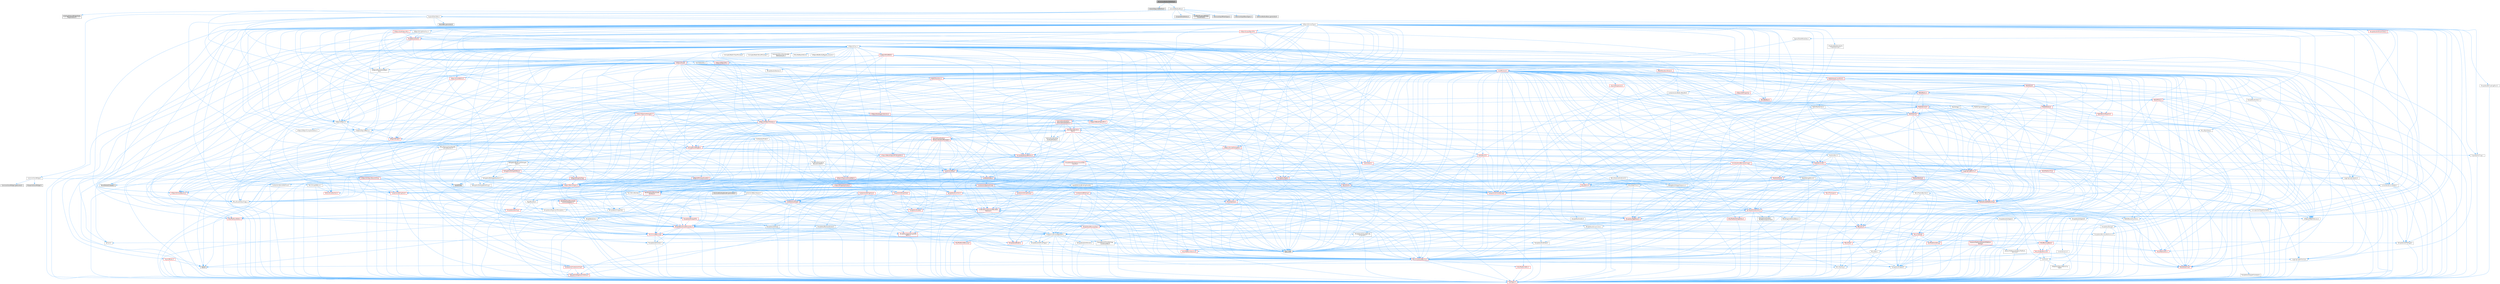 digraph "SCommonButtonTableRow.h"
{
 // INTERACTIVE_SVG=YES
 // LATEX_PDF_SIZE
  bgcolor="transparent";
  edge [fontname=Helvetica,fontsize=10,labelfontname=Helvetica,labelfontsize=10];
  node [fontname=Helvetica,fontsize=10,shape=box,height=0.2,width=0.4];
  Node1 [id="Node000001",label="SCommonButtonTableRow.h",height=0.2,width=0.4,color="gray40", fillcolor="grey60", style="filled", fontcolor="black",tooltip=" "];
  Node1 -> Node2 [id="edge1_Node000001_Node000002",color="steelblue1",style="solid",tooltip=" "];
  Node2 [id="Node000002",label="Slate/SObjectTableRow.h",height=0.2,width=0.4,color="grey60", fillcolor="#E0E0E0", style="filled",tooltip=" "];
  Node1 -> Node3 [id="edge2_Node000001_Node000003",color="steelblue1",style="solid",tooltip=" "];
  Node3 [id="Node000003",label="CommonButtonBase.h",height=0.2,width=0.4,color="grey40", fillcolor="white", style="filled",URL="$df/d0b/CommonButtonBase_8h.html",tooltip=" "];
  Node3 -> Node4 [id="edge3_Node000003_Node000004",color="steelblue1",style="solid",tooltip=" "];
  Node4 [id="Node000004",label="Binding/States/WidgetState\lRegistration.h",height=0.2,width=0.4,color="grey60", fillcolor="#E0E0E0", style="filled",tooltip=" "];
  Node3 -> Node5 [id="edge4_Node000003_Node000005",color="steelblue1",style="solid",tooltip=" "];
  Node5 [id="Node000005",label="CommonUserWidget.h",height=0.2,width=0.4,color="grey40", fillcolor="white", style="filled",URL="$d7/dd4/CommonUserWidget_8h.html",tooltip=" "];
  Node5 -> Node6 [id="edge5_Node000005_Node000006",color="steelblue1",style="solid",tooltip=" "];
  Node6 [id="Node000006",label="Blueprint/UserWidget.h",height=0.2,width=0.4,color="grey60", fillcolor="#E0E0E0", style="filled",tooltip=" "];
  Node5 -> Node7 [id="edge6_Node000005_Node000007",color="steelblue1",style="solid",tooltip=" "];
  Node7 [id="Node000007",label="Input/UIActionBindingHandle.h",height=0.2,width=0.4,color="grey40", fillcolor="white", style="filled",URL="$db/d66/UIActionBindingHandle_8h.html",tooltip=" "];
  Node7 -> Node8 [id="edge7_Node000007_Node000008",color="steelblue1",style="solid",tooltip=" "];
  Node8 [id="Node000008",label="Containers/UnrealString.h",height=0.2,width=0.4,color="red", fillcolor="#FFF0F0", style="filled",URL="$d5/dba/UnrealString_8h.html",tooltip=" "];
  Node7 -> Node30 [id="edge8_Node000007_Node000030",color="steelblue1",style="solid",tooltip=" "];
  Node30 [id="Node000030",label="Misc/Optional.h",height=0.2,width=0.4,color="red", fillcolor="#FFF0F0", style="filled",URL="$d2/dae/Optional_8h.html",tooltip=" "];
  Node30 -> Node23 [id="edge9_Node000030_Node000023",color="steelblue1",style="solid",tooltip=" "];
  Node23 [id="Node000023",label="CoreTypes.h",height=0.2,width=0.4,color="red", fillcolor="#FFF0F0", style="filled",URL="$dc/dec/CoreTypes_8h.html",tooltip=" "];
  Node30 -> Node31 [id="edge10_Node000030_Node000031",color="steelblue1",style="solid",tooltip=" "];
  Node31 [id="Node000031",label="Misc/AssertionMacros.h",height=0.2,width=0.4,color="red", fillcolor="#FFF0F0", style="filled",URL="$d0/dfa/AssertionMacros_8h.html",tooltip=" "];
  Node31 -> Node23 [id="edge11_Node000031_Node000023",color="steelblue1",style="solid",tooltip=" "];
  Node31 -> Node32 [id="edge12_Node000031_Node000032",color="steelblue1",style="solid",tooltip=" "];
  Node32 [id="Node000032",label="HAL/PlatformMisc.h",height=0.2,width=0.4,color="red", fillcolor="#FFF0F0", style="filled",URL="$d0/df5/PlatformMisc_8h.html",tooltip=" "];
  Node32 -> Node23 [id="edge13_Node000032_Node000023",color="steelblue1",style="solid",tooltip=" "];
  Node31 -> Node64 [id="edge14_Node000031_Node000064",color="steelblue1",style="solid",tooltip=" "];
  Node64 [id="Node000064",label="Templates/EnableIf.h",height=0.2,width=0.4,color="grey40", fillcolor="white", style="filled",URL="$d7/d60/EnableIf_8h.html",tooltip=" "];
  Node64 -> Node23 [id="edge15_Node000064_Node000023",color="steelblue1",style="solid",tooltip=" "];
  Node31 -> Node70 [id="edge16_Node000031_Node000070",color="steelblue1",style="solid",tooltip=" "];
  Node70 [id="Node000070",label="Misc/VarArgs.h",height=0.2,width=0.4,color="grey40", fillcolor="white", style="filled",URL="$d5/d6f/VarArgs_8h.html",tooltip=" "];
  Node70 -> Node23 [id="edge17_Node000070_Node000023",color="steelblue1",style="solid",tooltip=" "];
  Node31 -> Node77 [id="edge18_Node000031_Node000077",color="steelblue1",style="solid",tooltip=" "];
  Node77 [id="Node000077",label="atomic",height=0.2,width=0.4,color="grey60", fillcolor="#E0E0E0", style="filled",tooltip=" "];
  Node30 -> Node80 [id="edge19_Node000030_Node000080",color="steelblue1",style="solid",tooltip=" "];
  Node80 [id="Node000080",label="Templates/MemoryOps.h",height=0.2,width=0.4,color="red", fillcolor="#FFF0F0", style="filled",URL="$db/dea/MemoryOps_8h.html",tooltip=" "];
  Node80 -> Node23 [id="edge20_Node000080_Node000023",color="steelblue1",style="solid",tooltip=" "];
  Node80 -> Node81 [id="edge21_Node000080_Node000081",color="steelblue1",style="solid",tooltip=" "];
  Node81 [id="Node000081",label="HAL/UnrealMemory.h",height=0.2,width=0.4,color="red", fillcolor="#FFF0F0", style="filled",URL="$d9/d96/UnrealMemory_8h.html",tooltip=" "];
  Node81 -> Node23 [id="edge22_Node000081_Node000023",color="steelblue1",style="solid",tooltip=" "];
  Node81 -> Node85 [id="edge23_Node000081_Node000085",color="steelblue1",style="solid",tooltip=" "];
  Node85 [id="Node000085",label="HAL/MemoryBase.h",height=0.2,width=0.4,color="red", fillcolor="#FFF0F0", style="filled",URL="$d6/d9f/MemoryBase_8h.html",tooltip=" "];
  Node85 -> Node23 [id="edge24_Node000085_Node000023",color="steelblue1",style="solid",tooltip=" "];
  Node85 -> Node57 [id="edge25_Node000085_Node000057",color="steelblue1",style="solid",tooltip=" "];
  Node57 [id="Node000057",label="HAL/PlatformAtomics.h",height=0.2,width=0.4,color="red", fillcolor="#FFF0F0", style="filled",URL="$d3/d36/PlatformAtomics_8h.html",tooltip=" "];
  Node57 -> Node23 [id="edge26_Node000057_Node000023",color="steelblue1",style="solid",tooltip=" "];
  Node85 -> Node40 [id="edge27_Node000085_Node000040",color="steelblue1",style="solid",tooltip=" "];
  Node40 [id="Node000040",label="HAL/PlatformCrt.h",height=0.2,width=0.4,color="red", fillcolor="#FFF0F0", style="filled",URL="$d8/d75/PlatformCrt_8h.html",tooltip=" "];
  Node85 -> Node86 [id="edge28_Node000085_Node000086",color="steelblue1",style="solid",tooltip=" "];
  Node86 [id="Node000086",label="Misc/Exec.h",height=0.2,width=0.4,color="grey40", fillcolor="white", style="filled",URL="$de/ddb/Exec_8h.html",tooltip=" "];
  Node86 -> Node23 [id="edge29_Node000086_Node000023",color="steelblue1",style="solid",tooltip=" "];
  Node86 -> Node31 [id="edge30_Node000086_Node000031",color="steelblue1",style="solid",tooltip=" "];
  Node85 -> Node87 [id="edge31_Node000085_Node000087",color="steelblue1",style="solid",tooltip=" "];
  Node87 [id="Node000087",label="Misc/OutputDevice.h",height=0.2,width=0.4,color="red", fillcolor="#FFF0F0", style="filled",URL="$d7/d32/OutputDevice_8h.html",tooltip=" "];
  Node87 -> Node36 [id="edge32_Node000087_Node000036",color="steelblue1",style="solid",tooltip=" "];
  Node36 [id="Node000036",label="CoreFwd.h",height=0.2,width=0.4,color="grey40", fillcolor="white", style="filled",URL="$d1/d1e/CoreFwd_8h.html",tooltip=" "];
  Node36 -> Node23 [id="edge33_Node000036_Node000023",color="steelblue1",style="solid",tooltip=" "];
  Node36 -> Node12 [id="edge34_Node000036_Node000012",color="steelblue1",style="solid",tooltip=" "];
  Node12 [id="Node000012",label="Containers/ContainersFwd.h",height=0.2,width=0.4,color="red", fillcolor="#FFF0F0", style="filled",URL="$d4/d0a/ContainersFwd_8h.html",tooltip=" "];
  Node12 -> Node23 [id="edge35_Node000012_Node000023",color="steelblue1",style="solid",tooltip=" "];
  Node12 -> Node27 [id="edge36_Node000012_Node000027",color="steelblue1",style="solid",tooltip=" "];
  Node27 [id="Node000027",label="Traits/IsContiguousContainer.h",height=0.2,width=0.4,color="red", fillcolor="#FFF0F0", style="filled",URL="$d5/d3c/IsContiguousContainer_8h.html",tooltip=" "];
  Node27 -> Node23 [id="edge37_Node000027_Node000023",color="steelblue1",style="solid",tooltip=" "];
  Node36 -> Node37 [id="edge38_Node000036_Node000037",color="steelblue1",style="solid",tooltip=" "];
  Node37 [id="Node000037",label="Math/MathFwd.h",height=0.2,width=0.4,color="red", fillcolor="#FFF0F0", style="filled",URL="$d2/d10/MathFwd_8h.html",tooltip=" "];
  Node36 -> Node38 [id="edge39_Node000036_Node000038",color="steelblue1",style="solid",tooltip=" "];
  Node38 [id="Node000038",label="UObject/UObjectHierarchy\lFwd.h",height=0.2,width=0.4,color="grey40", fillcolor="white", style="filled",URL="$d3/d13/UObjectHierarchyFwd_8h.html",tooltip=" "];
  Node87 -> Node23 [id="edge40_Node000087_Node000023",color="steelblue1",style="solid",tooltip=" "];
  Node87 -> Node88 [id="edge41_Node000087_Node000088",color="steelblue1",style="solid",tooltip=" "];
  Node88 [id="Node000088",label="Logging/LogVerbosity.h",height=0.2,width=0.4,color="grey40", fillcolor="white", style="filled",URL="$d2/d8f/LogVerbosity_8h.html",tooltip=" "];
  Node88 -> Node23 [id="edge42_Node000088_Node000023",color="steelblue1",style="solid",tooltip=" "];
  Node87 -> Node70 [id="edge43_Node000087_Node000070",color="steelblue1",style="solid",tooltip=" "];
  Node81 -> Node98 [id="edge44_Node000081_Node000098",color="steelblue1",style="solid",tooltip=" "];
  Node98 [id="Node000098",label="HAL/PlatformMemory.h",height=0.2,width=0.4,color="red", fillcolor="#FFF0F0", style="filled",URL="$de/d68/PlatformMemory_8h.html",tooltip=" "];
  Node98 -> Node23 [id="edge45_Node000098_Node000023",color="steelblue1",style="solid",tooltip=" "];
  Node81 -> Node101 [id="edge46_Node000081_Node000101",color="steelblue1",style="solid",tooltip=" "];
  Node101 [id="Node000101",label="Templates/IsPointer.h",height=0.2,width=0.4,color="grey40", fillcolor="white", style="filled",URL="$d7/d05/IsPointer_8h.html",tooltip=" "];
  Node101 -> Node23 [id="edge47_Node000101_Node000023",color="steelblue1",style="solid",tooltip=" "];
  Node80 -> Node96 [id="edge48_Node000080_Node000096",color="steelblue1",style="solid",tooltip=" "];
  Node96 [id="Node000096",label="Templates/IsTriviallyCopy\lAssignable.h",height=0.2,width=0.4,color="grey40", fillcolor="white", style="filled",URL="$d2/df2/IsTriviallyCopyAssignable_8h.html",tooltip=" "];
  Node96 -> Node23 [id="edge49_Node000096_Node000023",color="steelblue1",style="solid",tooltip=" "];
  Node96 -> Node16 [id="edge50_Node000096_Node000016",color="steelblue1",style="solid",tooltip=" "];
  Node16 [id="Node000016",label="type_traits",height=0.2,width=0.4,color="grey60", fillcolor="#E0E0E0", style="filled",tooltip=" "];
  Node80 -> Node95 [id="edge51_Node000080_Node000095",color="steelblue1",style="solid",tooltip=" "];
  Node95 [id="Node000095",label="Templates/IsTriviallyCopy\lConstructible.h",height=0.2,width=0.4,color="grey40", fillcolor="white", style="filled",URL="$d3/d78/IsTriviallyCopyConstructible_8h.html",tooltip=" "];
  Node95 -> Node23 [id="edge52_Node000095_Node000023",color="steelblue1",style="solid",tooltip=" "];
  Node95 -> Node16 [id="edge53_Node000095_Node000016",color="steelblue1",style="solid",tooltip=" "];
  Node80 -> Node102 [id="edge54_Node000080_Node000102",color="steelblue1",style="solid",tooltip=" "];
  Node102 [id="Node000102",label="Templates/UnrealTypeTraits.h",height=0.2,width=0.4,color="grey40", fillcolor="white", style="filled",URL="$d2/d2d/UnrealTypeTraits_8h.html",tooltip=" "];
  Node102 -> Node23 [id="edge55_Node000102_Node000023",color="steelblue1",style="solid",tooltip=" "];
  Node102 -> Node101 [id="edge56_Node000102_Node000101",color="steelblue1",style="solid",tooltip=" "];
  Node102 -> Node31 [id="edge57_Node000102_Node000031",color="steelblue1",style="solid",tooltip=" "];
  Node102 -> Node94 [id="edge58_Node000102_Node000094",color="steelblue1",style="solid",tooltip=" "];
  Node94 [id="Node000094",label="Templates/AndOrNot.h",height=0.2,width=0.4,color="grey40", fillcolor="white", style="filled",URL="$db/d0a/AndOrNot_8h.html",tooltip=" "];
  Node94 -> Node23 [id="edge59_Node000094_Node000023",color="steelblue1",style="solid",tooltip=" "];
  Node102 -> Node64 [id="edge60_Node000102_Node000064",color="steelblue1",style="solid",tooltip=" "];
  Node102 -> Node103 [id="edge61_Node000102_Node000103",color="steelblue1",style="solid",tooltip=" "];
  Node103 [id="Node000103",label="Templates/IsArithmetic.h",height=0.2,width=0.4,color="grey40", fillcolor="white", style="filled",URL="$d2/d5d/IsArithmetic_8h.html",tooltip=" "];
  Node103 -> Node23 [id="edge62_Node000103_Node000023",color="steelblue1",style="solid",tooltip=" "];
  Node102 -> Node67 [id="edge63_Node000102_Node000067",color="steelblue1",style="solid",tooltip=" "];
  Node67 [id="Node000067",label="IsEnum.h",height=0.2,width=0.4,color="grey40", fillcolor="white", style="filled",URL="$d4/de5/IsEnum_8h.html",tooltip=" "];
  Node102 -> Node104 [id="edge64_Node000102_Node000104",color="steelblue1",style="solid",tooltip=" "];
  Node104 [id="Node000104",label="Templates/Models.h",height=0.2,width=0.4,color="red", fillcolor="#FFF0F0", style="filled",URL="$d3/d0c/Models_8h.html",tooltip=" "];
  Node102 -> Node105 [id="edge65_Node000102_Node000105",color="steelblue1",style="solid",tooltip=" "];
  Node105 [id="Node000105",label="Templates/IsPODType.h",height=0.2,width=0.4,color="grey40", fillcolor="white", style="filled",URL="$d7/db1/IsPODType_8h.html",tooltip=" "];
  Node105 -> Node23 [id="edge66_Node000105_Node000023",color="steelblue1",style="solid",tooltip=" "];
  Node102 -> Node106 [id="edge67_Node000102_Node000106",color="steelblue1",style="solid",tooltip=" "];
  Node106 [id="Node000106",label="Templates/IsUECoreType.h",height=0.2,width=0.4,color="grey40", fillcolor="white", style="filled",URL="$d1/db8/IsUECoreType_8h.html",tooltip=" "];
  Node106 -> Node23 [id="edge68_Node000106_Node000023",color="steelblue1",style="solid",tooltip=" "];
  Node106 -> Node16 [id="edge69_Node000106_Node000016",color="steelblue1",style="solid",tooltip=" "];
  Node102 -> Node95 [id="edge70_Node000102_Node000095",color="steelblue1",style="solid",tooltip=" "];
  Node80 -> Node16 [id="edge71_Node000080_Node000016",color="steelblue1",style="solid",tooltip=" "];
  Node30 -> Node108 [id="edge72_Node000030_Node000108",color="steelblue1",style="solid",tooltip=" "];
  Node108 [id="Node000108",label="Templates/UnrealTemplate.h",height=0.2,width=0.4,color="red", fillcolor="#FFF0F0", style="filled",URL="$d4/d24/UnrealTemplate_8h.html",tooltip=" "];
  Node108 -> Node23 [id="edge73_Node000108_Node000023",color="steelblue1",style="solid",tooltip=" "];
  Node108 -> Node101 [id="edge74_Node000108_Node000101",color="steelblue1",style="solid",tooltip=" "];
  Node108 -> Node81 [id="edge75_Node000108_Node000081",color="steelblue1",style="solid",tooltip=" "];
  Node108 -> Node102 [id="edge76_Node000108_Node000102",color="steelblue1",style="solid",tooltip=" "];
  Node108 -> Node111 [id="edge77_Node000108_Node000111",color="steelblue1",style="solid",tooltip=" "];
  Node111 [id="Node000111",label="Templates/RemoveReference.h",height=0.2,width=0.4,color="grey40", fillcolor="white", style="filled",URL="$da/dbe/RemoveReference_8h.html",tooltip=" "];
  Node111 -> Node23 [id="edge78_Node000111_Node000023",color="steelblue1",style="solid",tooltip=" "];
  Node108 -> Node112 [id="edge79_Node000108_Node000112",color="steelblue1",style="solid",tooltip=" "];
  Node112 [id="Node000112",label="Templates/TypeCompatible\lBytes.h",height=0.2,width=0.4,color="red", fillcolor="#FFF0F0", style="filled",URL="$df/d0a/TypeCompatibleBytes_8h.html",tooltip=" "];
  Node112 -> Node23 [id="edge80_Node000112_Node000023",color="steelblue1",style="solid",tooltip=" "];
  Node112 -> Node16 [id="edge81_Node000112_Node000016",color="steelblue1",style="solid",tooltip=" "];
  Node108 -> Node27 [id="edge82_Node000108_Node000027",color="steelblue1",style="solid",tooltip=" "];
  Node108 -> Node16 [id="edge83_Node000108_Node000016",color="steelblue1",style="solid",tooltip=" "];
  Node30 -> Node113 [id="edge84_Node000030_Node000113",color="steelblue1",style="solid",tooltip=" "];
  Node113 [id="Node000113",label="Serialization/Archive.h",height=0.2,width=0.4,color="red", fillcolor="#FFF0F0", style="filled",URL="$d7/d3b/Archive_8h.html",tooltip=" "];
  Node113 -> Node36 [id="edge85_Node000113_Node000036",color="steelblue1",style="solid",tooltip=" "];
  Node113 -> Node23 [id="edge86_Node000113_Node000023",color="steelblue1",style="solid",tooltip=" "];
  Node113 -> Node114 [id="edge87_Node000113_Node000114",color="steelblue1",style="solid",tooltip=" "];
  Node114 [id="Node000114",label="HAL/PlatformProperties.h",height=0.2,width=0.4,color="red", fillcolor="#FFF0F0", style="filled",URL="$d9/db0/PlatformProperties_8h.html",tooltip=" "];
  Node114 -> Node23 [id="edge88_Node000114_Node000023",color="steelblue1",style="solid",tooltip=" "];
  Node113 -> Node117 [id="edge89_Node000113_Node000117",color="steelblue1",style="solid",tooltip=" "];
  Node117 [id="Node000117",label="Internationalization\l/TextNamespaceFwd.h",height=0.2,width=0.4,color="grey40", fillcolor="white", style="filled",URL="$d8/d97/TextNamespaceFwd_8h.html",tooltip=" "];
  Node117 -> Node23 [id="edge90_Node000117_Node000023",color="steelblue1",style="solid",tooltip=" "];
  Node113 -> Node37 [id="edge91_Node000113_Node000037",color="steelblue1",style="solid",tooltip=" "];
  Node113 -> Node31 [id="edge92_Node000113_Node000031",color="steelblue1",style="solid",tooltip=" "];
  Node113 -> Node118 [id="edge93_Node000113_Node000118",color="steelblue1",style="solid",tooltip=" "];
  Node118 [id="Node000118",label="Misc/EngineVersionBase.h",height=0.2,width=0.4,color="grey40", fillcolor="white", style="filled",URL="$d5/d2b/EngineVersionBase_8h.html",tooltip=" "];
  Node118 -> Node23 [id="edge94_Node000118_Node000023",color="steelblue1",style="solid",tooltip=" "];
  Node113 -> Node70 [id="edge95_Node000113_Node000070",color="steelblue1",style="solid",tooltip=" "];
  Node113 -> Node64 [id="edge96_Node000113_Node000064",color="steelblue1",style="solid",tooltip=" "];
  Node113 -> Node121 [id="edge97_Node000113_Node000121",color="steelblue1",style="solid",tooltip=" "];
  Node121 [id="Node000121",label="Templates/IsEnumClass.h",height=0.2,width=0.4,color="grey40", fillcolor="white", style="filled",URL="$d7/d15/IsEnumClass_8h.html",tooltip=" "];
  Node121 -> Node23 [id="edge98_Node000121_Node000023",color="steelblue1",style="solid",tooltip=" "];
  Node121 -> Node94 [id="edge99_Node000121_Node000094",color="steelblue1",style="solid",tooltip=" "];
  Node113 -> Node122 [id="edge100_Node000113_Node000122",color="steelblue1",style="solid",tooltip=" "];
  Node122 [id="Node000122",label="Templates/IsSigned.h",height=0.2,width=0.4,color="grey40", fillcolor="white", style="filled",URL="$d8/dd8/IsSigned_8h.html",tooltip=" "];
  Node122 -> Node23 [id="edge101_Node000122_Node000023",color="steelblue1",style="solid",tooltip=" "];
  Node113 -> Node108 [id="edge102_Node000113_Node000108",color="steelblue1",style="solid",tooltip=" "];
  Node113 -> Node123 [id="edge103_Node000113_Node000123",color="steelblue1",style="solid",tooltip=" "];
  Node123 [id="Node000123",label="UObject/ObjectVersion.h",height=0.2,width=0.4,color="grey40", fillcolor="white", style="filled",URL="$da/d63/ObjectVersion_8h.html",tooltip=" "];
  Node123 -> Node23 [id="edge104_Node000123_Node000023",color="steelblue1",style="solid",tooltip=" "];
  Node7 -> Node124 [id="edge105_Node000007_Node000124",color="steelblue1",style="solid",tooltip=" "];
  Node124 [id="Node000124",label="UIActionBindingHandle.generated.h",height=0.2,width=0.4,color="grey60", fillcolor="#E0E0E0", style="filled",tooltip=" "];
  Node5 -> Node125 [id="edge106_Node000005_Node000125",color="steelblue1",style="solid",tooltip=" "];
  Node125 [id="Node000125",label="CommonUserWidget.generated.h",height=0.2,width=0.4,color="grey60", fillcolor="#E0E0E0", style="filled",tooltip=" "];
  Node3 -> Node126 [id="edge107_Node000003_Node000126",color="steelblue1",style="solid",tooltip=" "];
  Node126 [id="Node000126",label="Components/Button.h",height=0.2,width=0.4,color="grey60", fillcolor="#E0E0E0", style="filled",tooltip=" "];
  Node3 -> Node127 [id="edge108_Node000003_Node000127",color="steelblue1",style="solid",tooltip=" "];
  Node127 [id="Node000127",label="Engine/DataTable.h",height=0.2,width=0.4,color="grey40", fillcolor="white", style="filled",URL="$d3/dba/DataTable_8h.html",tooltip=" "];
  Node127 -> Node128 [id="edge109_Node000127_Node000128",color="steelblue1",style="solid",tooltip=" "];
  Node128 [id="Node000128",label="UObject/ObjectMacros.h",height=0.2,width=0.4,color="grey40", fillcolor="white", style="filled",URL="$d8/d8d/ObjectMacros_8h.html",tooltip=" "];
  Node128 -> Node52 [id="edge110_Node000128_Node000052",color="steelblue1",style="solid",tooltip=" "];
  Node52 [id="Node000052",label="Misc/EnumClassFlags.h",height=0.2,width=0.4,color="grey40", fillcolor="white", style="filled",URL="$d8/de7/EnumClassFlags_8h.html",tooltip=" "];
  Node128 -> Node129 [id="edge111_Node000128_Node000129",color="steelblue1",style="solid",tooltip=" "];
  Node129 [id="Node000129",label="UObject/Script.h",height=0.2,width=0.4,color="red", fillcolor="#FFF0F0", style="filled",URL="$de/dc6/Script_8h.html",tooltip=" "];
  Node129 -> Node130 [id="edge112_Node000129_Node000130",color="steelblue1",style="solid",tooltip=" "];
  Node130 [id="Node000130",label="Delegates/Delegate.h",height=0.2,width=0.4,color="red", fillcolor="#FFF0F0", style="filled",URL="$d4/d80/Delegate_8h.html",tooltip=" "];
  Node130 -> Node23 [id="edge113_Node000130_Node000023",color="steelblue1",style="solid",tooltip=" "];
  Node130 -> Node31 [id="edge114_Node000130_Node000031",color="steelblue1",style="solid",tooltip=" "];
  Node130 -> Node131 [id="edge115_Node000130_Node000131",color="steelblue1",style="solid",tooltip=" "];
  Node131 [id="Node000131",label="UObject/NameTypes.h",height=0.2,width=0.4,color="red", fillcolor="#FFF0F0", style="filled",URL="$d6/d35/NameTypes_8h.html",tooltip=" "];
  Node131 -> Node23 [id="edge116_Node000131_Node000023",color="steelblue1",style="solid",tooltip=" "];
  Node131 -> Node31 [id="edge117_Node000131_Node000031",color="steelblue1",style="solid",tooltip=" "];
  Node131 -> Node81 [id="edge118_Node000131_Node000081",color="steelblue1",style="solid",tooltip=" "];
  Node131 -> Node102 [id="edge119_Node000131_Node000102",color="steelblue1",style="solid",tooltip=" "];
  Node131 -> Node108 [id="edge120_Node000131_Node000108",color="steelblue1",style="solid",tooltip=" "];
  Node131 -> Node8 [id="edge121_Node000131_Node000008",color="steelblue1",style="solid",tooltip=" "];
  Node131 -> Node132 [id="edge122_Node000131_Node000132",color="steelblue1",style="solid",tooltip=" "];
  Node132 [id="Node000132",label="HAL/CriticalSection.h",height=0.2,width=0.4,color="red", fillcolor="#FFF0F0", style="filled",URL="$d6/d90/CriticalSection_8h.html",tooltip=" "];
  Node131 -> Node135 [id="edge123_Node000131_Node000135",color="steelblue1",style="solid",tooltip=" "];
  Node135 [id="Node000135",label="Containers/StringConv.h",height=0.2,width=0.4,color="red", fillcolor="#FFF0F0", style="filled",URL="$d3/ddf/StringConv_8h.html",tooltip=" "];
  Node135 -> Node23 [id="edge124_Node000135_Node000023",color="steelblue1",style="solid",tooltip=" "];
  Node135 -> Node31 [id="edge125_Node000135_Node000031",color="steelblue1",style="solid",tooltip=" "];
  Node135 -> Node136 [id="edge126_Node000135_Node000136",color="steelblue1",style="solid",tooltip=" "];
  Node136 [id="Node000136",label="Containers/ContainerAllocation\lPolicies.h",height=0.2,width=0.4,color="red", fillcolor="#FFF0F0", style="filled",URL="$d7/dff/ContainerAllocationPolicies_8h.html",tooltip=" "];
  Node136 -> Node23 [id="edge127_Node000136_Node000023",color="steelblue1",style="solid",tooltip=" "];
  Node136 -> Node136 [id="edge128_Node000136_Node000136",color="steelblue1",style="solid",tooltip=" "];
  Node136 -> Node138 [id="edge129_Node000136_Node000138",color="steelblue1",style="solid",tooltip=" "];
  Node138 [id="Node000138",label="HAL/PlatformMath.h",height=0.2,width=0.4,color="red", fillcolor="#FFF0F0", style="filled",URL="$dc/d53/PlatformMath_8h.html",tooltip=" "];
  Node138 -> Node23 [id="edge130_Node000138_Node000023",color="steelblue1",style="solid",tooltip=" "];
  Node136 -> Node81 [id="edge131_Node000136_Node000081",color="steelblue1",style="solid",tooltip=" "];
  Node136 -> Node50 [id="edge132_Node000136_Node000050",color="steelblue1",style="solid",tooltip=" "];
  Node50 [id="Node000050",label="Math/NumericLimits.h",height=0.2,width=0.4,color="grey40", fillcolor="white", style="filled",URL="$df/d1b/NumericLimits_8h.html",tooltip=" "];
  Node50 -> Node23 [id="edge133_Node000050_Node000023",color="steelblue1",style="solid",tooltip=" "];
  Node136 -> Node31 [id="edge134_Node000136_Node000031",color="steelblue1",style="solid",tooltip=" "];
  Node136 -> Node80 [id="edge135_Node000136_Node000080",color="steelblue1",style="solid",tooltip=" "];
  Node136 -> Node112 [id="edge136_Node000136_Node000112",color="steelblue1",style="solid",tooltip=" "];
  Node136 -> Node16 [id="edge137_Node000136_Node000016",color="steelblue1",style="solid",tooltip=" "];
  Node135 -> Node146 [id="edge138_Node000135_Node000146",color="steelblue1",style="solid",tooltip=" "];
  Node146 [id="Node000146",label="Containers/Array.h",height=0.2,width=0.4,color="red", fillcolor="#FFF0F0", style="filled",URL="$df/dd0/Array_8h.html",tooltip=" "];
  Node146 -> Node23 [id="edge139_Node000146_Node000023",color="steelblue1",style="solid",tooltip=" "];
  Node146 -> Node31 [id="edge140_Node000146_Node000031",color="steelblue1",style="solid",tooltip=" "];
  Node146 -> Node81 [id="edge141_Node000146_Node000081",color="steelblue1",style="solid",tooltip=" "];
  Node146 -> Node102 [id="edge142_Node000146_Node000102",color="steelblue1",style="solid",tooltip=" "];
  Node146 -> Node108 [id="edge143_Node000146_Node000108",color="steelblue1",style="solid",tooltip=" "];
  Node146 -> Node136 [id="edge144_Node000146_Node000136",color="steelblue1",style="solid",tooltip=" "];
  Node146 -> Node113 [id="edge145_Node000146_Node000113",color="steelblue1",style="solid",tooltip=" "];
  Node146 -> Node178 [id="edge146_Node000146_Node000178",color="steelblue1",style="solid",tooltip=" "];
  Node178 [id="Node000178",label="Concepts/GetTypeHashable.h",height=0.2,width=0.4,color="grey40", fillcolor="white", style="filled",URL="$d3/da2/GetTypeHashable_8h.html",tooltip=" "];
  Node178 -> Node23 [id="edge147_Node000178_Node000023",color="steelblue1",style="solid",tooltip=" "];
  Node178 -> Node156 [id="edge148_Node000178_Node000156",color="steelblue1",style="solid",tooltip=" "];
  Node156 [id="Node000156",label="Templates/TypeHash.h",height=0.2,width=0.4,color="red", fillcolor="#FFF0F0", style="filled",URL="$d1/d62/TypeHash_8h.html",tooltip=" "];
  Node156 -> Node23 [id="edge149_Node000156_Node000023",color="steelblue1",style="solid",tooltip=" "];
  Node156 -> Node157 [id="edge150_Node000156_Node000157",color="steelblue1",style="solid",tooltip=" "];
  Node157 [id="Node000157",label="Misc/Crc.h",height=0.2,width=0.4,color="red", fillcolor="#FFF0F0", style="filled",URL="$d4/dd2/Crc_8h.html",tooltip=" "];
  Node157 -> Node23 [id="edge151_Node000157_Node000023",color="steelblue1",style="solid",tooltip=" "];
  Node157 -> Node83 [id="edge152_Node000157_Node000083",color="steelblue1",style="solid",tooltip=" "];
  Node83 [id="Node000083",label="HAL/PlatformString.h",height=0.2,width=0.4,color="red", fillcolor="#FFF0F0", style="filled",URL="$db/db5/PlatformString_8h.html",tooltip=" "];
  Node83 -> Node23 [id="edge153_Node000083_Node000023",color="steelblue1",style="solid",tooltip=" "];
  Node157 -> Node31 [id="edge154_Node000157_Node000031",color="steelblue1",style="solid",tooltip=" "];
  Node157 -> Node158 [id="edge155_Node000157_Node000158",color="steelblue1",style="solid",tooltip=" "];
  Node158 [id="Node000158",label="Misc/CString.h",height=0.2,width=0.4,color="red", fillcolor="#FFF0F0", style="filled",URL="$d2/d49/CString_8h.html",tooltip=" "];
  Node158 -> Node23 [id="edge156_Node000158_Node000023",color="steelblue1",style="solid",tooltip=" "];
  Node158 -> Node40 [id="edge157_Node000158_Node000040",color="steelblue1",style="solid",tooltip=" "];
  Node158 -> Node83 [id="edge158_Node000158_Node000083",color="steelblue1",style="solid",tooltip=" "];
  Node158 -> Node31 [id="edge159_Node000158_Node000031",color="steelblue1",style="solid",tooltip=" "];
  Node158 -> Node159 [id="edge160_Node000158_Node000159",color="steelblue1",style="solid",tooltip=" "];
  Node159 [id="Node000159",label="Misc/Char.h",height=0.2,width=0.4,color="red", fillcolor="#FFF0F0", style="filled",URL="$d0/d58/Char_8h.html",tooltip=" "];
  Node159 -> Node23 [id="edge161_Node000159_Node000023",color="steelblue1",style="solid",tooltip=" "];
  Node159 -> Node16 [id="edge162_Node000159_Node000016",color="steelblue1",style="solid",tooltip=" "];
  Node158 -> Node70 [id="edge163_Node000158_Node000070",color="steelblue1",style="solid",tooltip=" "];
  Node157 -> Node159 [id="edge164_Node000157_Node000159",color="steelblue1",style="solid",tooltip=" "];
  Node157 -> Node102 [id="edge165_Node000157_Node000102",color="steelblue1",style="solid",tooltip=" "];
  Node156 -> Node16 [id="edge166_Node000156_Node000016",color="steelblue1",style="solid",tooltip=" "];
  Node146 -> Node167 [id="edge167_Node000146_Node000167",color="steelblue1",style="solid",tooltip=" "];
  Node167 [id="Node000167",label="Templates/Invoke.h",height=0.2,width=0.4,color="red", fillcolor="#FFF0F0", style="filled",URL="$d7/deb/Invoke_8h.html",tooltip=" "];
  Node167 -> Node23 [id="edge168_Node000167_Node000023",color="steelblue1",style="solid",tooltip=" "];
  Node167 -> Node108 [id="edge169_Node000167_Node000108",color="steelblue1",style="solid",tooltip=" "];
  Node167 -> Node16 [id="edge170_Node000167_Node000016",color="steelblue1",style="solid",tooltip=" "];
  Node146 -> Node172 [id="edge171_Node000146_Node000172",color="steelblue1",style="solid",tooltip=" "];
  Node172 [id="Node000172",label="Templates/Less.h",height=0.2,width=0.4,color="grey40", fillcolor="white", style="filled",URL="$de/dc8/Less_8h.html",tooltip=" "];
  Node172 -> Node23 [id="edge172_Node000172_Node000023",color="steelblue1",style="solid",tooltip=" "];
  Node172 -> Node108 [id="edge173_Node000172_Node000108",color="steelblue1",style="solid",tooltip=" "];
  Node146 -> Node180 [id="edge174_Node000146_Node000180",color="steelblue1",style="solid",tooltip=" "];
  Node180 [id="Node000180",label="Templates/Sorting.h",height=0.2,width=0.4,color="red", fillcolor="#FFF0F0", style="filled",URL="$d3/d9e/Sorting_8h.html",tooltip=" "];
  Node180 -> Node23 [id="edge175_Node000180_Node000023",color="steelblue1",style="solid",tooltip=" "];
  Node180 -> Node138 [id="edge176_Node000180_Node000138",color="steelblue1",style="solid",tooltip=" "];
  Node180 -> Node172 [id="edge177_Node000180_Node000172",color="steelblue1",style="solid",tooltip=" "];
  Node146 -> Node184 [id="edge178_Node000146_Node000184",color="steelblue1",style="solid",tooltip=" "];
  Node184 [id="Node000184",label="Templates/AlignmentTemplates.h",height=0.2,width=0.4,color="grey40", fillcolor="white", style="filled",URL="$dd/d32/AlignmentTemplates_8h.html",tooltip=" "];
  Node184 -> Node23 [id="edge179_Node000184_Node000023",color="steelblue1",style="solid",tooltip=" "];
  Node184 -> Node92 [id="edge180_Node000184_Node000092",color="steelblue1",style="solid",tooltip=" "];
  Node92 [id="Node000092",label="Templates/IsIntegral.h",height=0.2,width=0.4,color="grey40", fillcolor="white", style="filled",URL="$da/d64/IsIntegral_8h.html",tooltip=" "];
  Node92 -> Node23 [id="edge181_Node000092_Node000023",color="steelblue1",style="solid",tooltip=" "];
  Node184 -> Node101 [id="edge182_Node000184_Node000101",color="steelblue1",style="solid",tooltip=" "];
  Node146 -> Node16 [id="edge183_Node000146_Node000016",color="steelblue1",style="solid",tooltip=" "];
  Node135 -> Node158 [id="edge184_Node000135_Node000158",color="steelblue1",style="solid",tooltip=" "];
  Node135 -> Node185 [id="edge185_Node000135_Node000185",color="steelblue1",style="solid",tooltip=" "];
  Node185 [id="Node000185",label="Templates/IsArray.h",height=0.2,width=0.4,color="grey40", fillcolor="white", style="filled",URL="$d8/d8d/IsArray_8h.html",tooltip=" "];
  Node185 -> Node23 [id="edge186_Node000185_Node000023",color="steelblue1",style="solid",tooltip=" "];
  Node135 -> Node108 [id="edge187_Node000135_Node000108",color="steelblue1",style="solid",tooltip=" "];
  Node135 -> Node102 [id="edge188_Node000135_Node000102",color="steelblue1",style="solid",tooltip=" "];
  Node135 -> Node27 [id="edge189_Node000135_Node000027",color="steelblue1",style="solid",tooltip=" "];
  Node135 -> Node16 [id="edge190_Node000135_Node000016",color="steelblue1",style="solid",tooltip=" "];
  Node131 -> Node34 [id="edge191_Node000131_Node000034",color="steelblue1",style="solid",tooltip=" "];
  Node34 [id="Node000034",label="Containers/StringFwd.h",height=0.2,width=0.4,color="red", fillcolor="#FFF0F0", style="filled",URL="$df/d37/StringFwd_8h.html",tooltip=" "];
  Node34 -> Node23 [id="edge192_Node000034_Node000023",color="steelblue1",style="solid",tooltip=" "];
  Node34 -> Node27 [id="edge193_Node000034_Node000027",color="steelblue1",style="solid",tooltip=" "];
  Node131 -> Node186 [id="edge194_Node000131_Node000186",color="steelblue1",style="solid",tooltip=" "];
  Node186 [id="Node000186",label="UObject/UnrealNames.h",height=0.2,width=0.4,color="red", fillcolor="#FFF0F0", style="filled",URL="$d8/db1/UnrealNames_8h.html",tooltip=" "];
  Node186 -> Node23 [id="edge195_Node000186_Node000023",color="steelblue1",style="solid",tooltip=" "];
  Node130 -> Node194 [id="edge196_Node000130_Node000194",color="steelblue1",style="solid",tooltip=" "];
  Node194 [id="Node000194",label="Templates/SharedPointer.h",height=0.2,width=0.4,color="red", fillcolor="#FFF0F0", style="filled",URL="$d2/d17/SharedPointer_8h.html",tooltip=" "];
  Node194 -> Node23 [id="edge197_Node000194_Node000023",color="steelblue1",style="solid",tooltip=" "];
  Node194 -> Node195 [id="edge198_Node000194_Node000195",color="steelblue1",style="solid",tooltip=" "];
  Node195 [id="Node000195",label="Templates/PointerIsConvertible\lFromTo.h",height=0.2,width=0.4,color="red", fillcolor="#FFF0F0", style="filled",URL="$d6/d65/PointerIsConvertibleFromTo_8h.html",tooltip=" "];
  Node195 -> Node23 [id="edge199_Node000195_Node000023",color="steelblue1",style="solid",tooltip=" "];
  Node195 -> Node16 [id="edge200_Node000195_Node000016",color="steelblue1",style="solid",tooltip=" "];
  Node194 -> Node31 [id="edge201_Node000194_Node000031",color="steelblue1",style="solid",tooltip=" "];
  Node194 -> Node81 [id="edge202_Node000194_Node000081",color="steelblue1",style="solid",tooltip=" "];
  Node194 -> Node146 [id="edge203_Node000194_Node000146",color="steelblue1",style="solid",tooltip=" "];
  Node194 -> Node196 [id="edge204_Node000194_Node000196",color="steelblue1",style="solid",tooltip=" "];
  Node196 [id="Node000196",label="Containers/Map.h",height=0.2,width=0.4,color="red", fillcolor="#FFF0F0", style="filled",URL="$df/d79/Map_8h.html",tooltip=" "];
  Node196 -> Node23 [id="edge205_Node000196_Node000023",color="steelblue1",style="solid",tooltip=" "];
  Node196 -> Node197 [id="edge206_Node000196_Node000197",color="steelblue1",style="solid",tooltip=" "];
  Node197 [id="Node000197",label="Algo/Reverse.h",height=0.2,width=0.4,color="grey40", fillcolor="white", style="filled",URL="$d5/d93/Reverse_8h.html",tooltip=" "];
  Node197 -> Node23 [id="edge207_Node000197_Node000023",color="steelblue1",style="solid",tooltip=" "];
  Node197 -> Node108 [id="edge208_Node000197_Node000108",color="steelblue1",style="solid",tooltip=" "];
  Node196 -> Node198 [id="edge209_Node000196_Node000198",color="steelblue1",style="solid",tooltip=" "];
  Node198 [id="Node000198",label="Containers/Set.h",height=0.2,width=0.4,color="red", fillcolor="#FFF0F0", style="filled",URL="$d4/d45/Set_8h.html",tooltip=" "];
  Node198 -> Node136 [id="edge210_Node000198_Node000136",color="steelblue1",style="solid",tooltip=" "];
  Node198 -> Node200 [id="edge211_Node000198_Node000200",color="steelblue1",style="solid",tooltip=" "];
  Node200 [id="Node000200",label="Containers/SparseArray.h",height=0.2,width=0.4,color="red", fillcolor="#FFF0F0", style="filled",URL="$d5/dbf/SparseArray_8h.html",tooltip=" "];
  Node200 -> Node23 [id="edge212_Node000200_Node000023",color="steelblue1",style="solid",tooltip=" "];
  Node200 -> Node31 [id="edge213_Node000200_Node000031",color="steelblue1",style="solid",tooltip=" "];
  Node200 -> Node81 [id="edge214_Node000200_Node000081",color="steelblue1",style="solid",tooltip=" "];
  Node200 -> Node102 [id="edge215_Node000200_Node000102",color="steelblue1",style="solid",tooltip=" "];
  Node200 -> Node108 [id="edge216_Node000200_Node000108",color="steelblue1",style="solid",tooltip=" "];
  Node200 -> Node136 [id="edge217_Node000200_Node000136",color="steelblue1",style="solid",tooltip=" "];
  Node200 -> Node172 [id="edge218_Node000200_Node000172",color="steelblue1",style="solid",tooltip=" "];
  Node200 -> Node146 [id="edge219_Node000200_Node000146",color="steelblue1",style="solid",tooltip=" "];
  Node200 -> Node183 [id="edge220_Node000200_Node000183",color="steelblue1",style="solid",tooltip=" "];
  Node183 [id="Node000183",label="Math/UnrealMathUtility.h",height=0.2,width=0.4,color="red", fillcolor="#FFF0F0", style="filled",URL="$db/db8/UnrealMathUtility_8h.html",tooltip=" "];
  Node183 -> Node23 [id="edge221_Node000183_Node000023",color="steelblue1",style="solid",tooltip=" "];
  Node183 -> Node31 [id="edge222_Node000183_Node000031",color="steelblue1",style="solid",tooltip=" "];
  Node183 -> Node138 [id="edge223_Node000183_Node000138",color="steelblue1",style="solid",tooltip=" "];
  Node183 -> Node37 [id="edge224_Node000183_Node000037",color="steelblue1",style="solid",tooltip=" "];
  Node200 -> Node201 [id="edge225_Node000200_Node000201",color="steelblue1",style="solid",tooltip=" "];
  Node201 [id="Node000201",label="Containers/ScriptArray.h",height=0.2,width=0.4,color="red", fillcolor="#FFF0F0", style="filled",URL="$dc/daf/ScriptArray_8h.html",tooltip=" "];
  Node201 -> Node23 [id="edge226_Node000201_Node000023",color="steelblue1",style="solid",tooltip=" "];
  Node201 -> Node31 [id="edge227_Node000201_Node000031",color="steelblue1",style="solid",tooltip=" "];
  Node201 -> Node81 [id="edge228_Node000201_Node000081",color="steelblue1",style="solid",tooltip=" "];
  Node201 -> Node136 [id="edge229_Node000201_Node000136",color="steelblue1",style="solid",tooltip=" "];
  Node201 -> Node146 [id="edge230_Node000201_Node000146",color="steelblue1",style="solid",tooltip=" "];
  Node200 -> Node202 [id="edge231_Node000200_Node000202",color="steelblue1",style="solid",tooltip=" "];
  Node202 [id="Node000202",label="Containers/BitArray.h",height=0.2,width=0.4,color="red", fillcolor="#FFF0F0", style="filled",URL="$d1/de4/BitArray_8h.html",tooltip=" "];
  Node202 -> Node136 [id="edge232_Node000202_Node000136",color="steelblue1",style="solid",tooltip=" "];
  Node202 -> Node23 [id="edge233_Node000202_Node000023",color="steelblue1",style="solid",tooltip=" "];
  Node202 -> Node57 [id="edge234_Node000202_Node000057",color="steelblue1",style="solid",tooltip=" "];
  Node202 -> Node81 [id="edge235_Node000202_Node000081",color="steelblue1",style="solid",tooltip=" "];
  Node202 -> Node183 [id="edge236_Node000202_Node000183",color="steelblue1",style="solid",tooltip=" "];
  Node202 -> Node31 [id="edge237_Node000202_Node000031",color="steelblue1",style="solid",tooltip=" "];
  Node202 -> Node52 [id="edge238_Node000202_Node000052",color="steelblue1",style="solid",tooltip=" "];
  Node202 -> Node113 [id="edge239_Node000202_Node000113",color="steelblue1",style="solid",tooltip=" "];
  Node202 -> Node64 [id="edge240_Node000202_Node000064",color="steelblue1",style="solid",tooltip=" "];
  Node202 -> Node167 [id="edge241_Node000202_Node000167",color="steelblue1",style="solid",tooltip=" "];
  Node202 -> Node108 [id="edge242_Node000202_Node000108",color="steelblue1",style="solid",tooltip=" "];
  Node202 -> Node102 [id="edge243_Node000202_Node000102",color="steelblue1",style="solid",tooltip=" "];
  Node200 -> Node203 [id="edge244_Node000200_Node000203",color="steelblue1",style="solid",tooltip=" "];
  Node203 [id="Node000203",label="Serialization/Structured\lArchive.h",height=0.2,width=0.4,color="red", fillcolor="#FFF0F0", style="filled",URL="$d9/d1e/StructuredArchive_8h.html",tooltip=" "];
  Node203 -> Node146 [id="edge245_Node000203_Node000146",color="steelblue1",style="solid",tooltip=" "];
  Node203 -> Node136 [id="edge246_Node000203_Node000136",color="steelblue1",style="solid",tooltip=" "];
  Node203 -> Node23 [id="edge247_Node000203_Node000023",color="steelblue1",style="solid",tooltip=" "];
  Node203 -> Node113 [id="edge248_Node000203_Node000113",color="steelblue1",style="solid",tooltip=" "];
  Node203 -> Node207 [id="edge249_Node000203_Node000207",color="steelblue1",style="solid",tooltip=" "];
  Node207 [id="Node000207",label="Serialization/Structured\lArchiveAdapters.h",height=0.2,width=0.4,color="red", fillcolor="#FFF0F0", style="filled",URL="$d3/de1/StructuredArchiveAdapters_8h.html",tooltip=" "];
  Node207 -> Node23 [id="edge250_Node000207_Node000023",color="steelblue1",style="solid",tooltip=" "];
  Node207 -> Node104 [id="edge251_Node000207_Node000104",color="steelblue1",style="solid",tooltip=" "];
  Node207 -> Node213 [id="edge252_Node000207_Node000213",color="steelblue1",style="solid",tooltip=" "];
  Node213 [id="Node000213",label="Templates/UniqueObj.h",height=0.2,width=0.4,color="grey40", fillcolor="white", style="filled",URL="$da/d95/UniqueObj_8h.html",tooltip=" "];
  Node213 -> Node23 [id="edge253_Node000213_Node000023",color="steelblue1",style="solid",tooltip=" "];
  Node213 -> Node214 [id="edge254_Node000213_Node000214",color="steelblue1",style="solid",tooltip=" "];
  Node214 [id="Node000214",label="Templates/UniquePtr.h",height=0.2,width=0.4,color="red", fillcolor="#FFF0F0", style="filled",URL="$de/d1a/UniquePtr_8h.html",tooltip=" "];
  Node214 -> Node23 [id="edge255_Node000214_Node000023",color="steelblue1",style="solid",tooltip=" "];
  Node214 -> Node108 [id="edge256_Node000214_Node000108",color="steelblue1",style="solid",tooltip=" "];
  Node214 -> Node185 [id="edge257_Node000214_Node000185",color="steelblue1",style="solid",tooltip=" "];
  Node214 -> Node215 [id="edge258_Node000214_Node000215",color="steelblue1",style="solid",tooltip=" "];
  Node215 [id="Node000215",label="Templates/RemoveExtent.h",height=0.2,width=0.4,color="grey40", fillcolor="white", style="filled",URL="$dc/de9/RemoveExtent_8h.html",tooltip=" "];
  Node215 -> Node23 [id="edge259_Node000215_Node000023",color="steelblue1",style="solid",tooltip=" "];
  Node214 -> Node16 [id="edge260_Node000214_Node000016",color="steelblue1",style="solid",tooltip=" "];
  Node203 -> Node213 [id="edge261_Node000203_Node000213",color="steelblue1",style="solid",tooltip=" "];
  Node200 -> Node8 [id="edge262_Node000200_Node000008",color="steelblue1",style="solid",tooltip=" "];
  Node198 -> Node12 [id="edge263_Node000198_Node000012",color="steelblue1",style="solid",tooltip=" "];
  Node198 -> Node183 [id="edge264_Node000198_Node000183",color="steelblue1",style="solid",tooltip=" "];
  Node198 -> Node31 [id="edge265_Node000198_Node000031",color="steelblue1",style="solid",tooltip=" "];
  Node198 -> Node217 [id="edge266_Node000198_Node000217",color="steelblue1",style="solid",tooltip=" "];
  Node217 [id="Node000217",label="Misc/StructBuilder.h",height=0.2,width=0.4,color="grey40", fillcolor="white", style="filled",URL="$d9/db3/StructBuilder_8h.html",tooltip=" "];
  Node217 -> Node23 [id="edge267_Node000217_Node000023",color="steelblue1",style="solid",tooltip=" "];
  Node217 -> Node183 [id="edge268_Node000217_Node000183",color="steelblue1",style="solid",tooltip=" "];
  Node217 -> Node184 [id="edge269_Node000217_Node000184",color="steelblue1",style="solid",tooltip=" "];
  Node198 -> Node203 [id="edge270_Node000198_Node000203",color="steelblue1",style="solid",tooltip=" "];
  Node198 -> Node218 [id="edge271_Node000198_Node000218",color="steelblue1",style="solid",tooltip=" "];
  Node218 [id="Node000218",label="Templates/Function.h",height=0.2,width=0.4,color="red", fillcolor="#FFF0F0", style="filled",URL="$df/df5/Function_8h.html",tooltip=" "];
  Node218 -> Node23 [id="edge272_Node000218_Node000023",color="steelblue1",style="solid",tooltip=" "];
  Node218 -> Node31 [id="edge273_Node000218_Node000031",color="steelblue1",style="solid",tooltip=" "];
  Node218 -> Node81 [id="edge274_Node000218_Node000081",color="steelblue1",style="solid",tooltip=" "];
  Node218 -> Node102 [id="edge275_Node000218_Node000102",color="steelblue1",style="solid",tooltip=" "];
  Node218 -> Node167 [id="edge276_Node000218_Node000167",color="steelblue1",style="solid",tooltip=" "];
  Node218 -> Node108 [id="edge277_Node000218_Node000108",color="steelblue1",style="solid",tooltip=" "];
  Node218 -> Node183 [id="edge278_Node000218_Node000183",color="steelblue1",style="solid",tooltip=" "];
  Node218 -> Node16 [id="edge279_Node000218_Node000016",color="steelblue1",style="solid",tooltip=" "];
  Node198 -> Node180 [id="edge280_Node000198_Node000180",color="steelblue1",style="solid",tooltip=" "];
  Node198 -> Node156 [id="edge281_Node000198_Node000156",color="steelblue1",style="solid",tooltip=" "];
  Node198 -> Node108 [id="edge282_Node000198_Node000108",color="steelblue1",style="solid",tooltip=" "];
  Node198 -> Node16 [id="edge283_Node000198_Node000016",color="steelblue1",style="solid",tooltip=" "];
  Node196 -> Node8 [id="edge284_Node000196_Node000008",color="steelblue1",style="solid",tooltip=" "];
  Node196 -> Node31 [id="edge285_Node000196_Node000031",color="steelblue1",style="solid",tooltip=" "];
  Node196 -> Node217 [id="edge286_Node000196_Node000217",color="steelblue1",style="solid",tooltip=" "];
  Node196 -> Node218 [id="edge287_Node000196_Node000218",color="steelblue1",style="solid",tooltip=" "];
  Node196 -> Node180 [id="edge288_Node000196_Node000180",color="steelblue1",style="solid",tooltip=" "];
  Node196 -> Node221 [id="edge289_Node000196_Node000221",color="steelblue1",style="solid",tooltip=" "];
  Node221 [id="Node000221",label="Templates/Tuple.h",height=0.2,width=0.4,color="red", fillcolor="#FFF0F0", style="filled",URL="$d2/d4f/Tuple_8h.html",tooltip=" "];
  Node221 -> Node23 [id="edge290_Node000221_Node000023",color="steelblue1",style="solid",tooltip=" "];
  Node221 -> Node108 [id="edge291_Node000221_Node000108",color="steelblue1",style="solid",tooltip=" "];
  Node221 -> Node222 [id="edge292_Node000221_Node000222",color="steelblue1",style="solid",tooltip=" "];
  Node222 [id="Node000222",label="Delegates/IntegerSequence.h",height=0.2,width=0.4,color="grey40", fillcolor="white", style="filled",URL="$d2/dcc/IntegerSequence_8h.html",tooltip=" "];
  Node222 -> Node23 [id="edge293_Node000222_Node000023",color="steelblue1",style="solid",tooltip=" "];
  Node221 -> Node167 [id="edge294_Node000221_Node000167",color="steelblue1",style="solid",tooltip=" "];
  Node221 -> Node203 [id="edge295_Node000221_Node000203",color="steelblue1",style="solid",tooltip=" "];
  Node221 -> Node156 [id="edge296_Node000221_Node000156",color="steelblue1",style="solid",tooltip=" "];
  Node221 -> Node16 [id="edge297_Node000221_Node000016",color="steelblue1",style="solid",tooltip=" "];
  Node196 -> Node108 [id="edge298_Node000196_Node000108",color="steelblue1",style="solid",tooltip=" "];
  Node196 -> Node102 [id="edge299_Node000196_Node000102",color="steelblue1",style="solid",tooltip=" "];
  Node196 -> Node16 [id="edge300_Node000196_Node000016",color="steelblue1",style="solid",tooltip=" "];
  Node194 -> Node224 [id="edge301_Node000194_Node000224",color="steelblue1",style="solid",tooltip=" "];
  Node224 [id="Node000224",label="CoreGlobals.h",height=0.2,width=0.4,color="red", fillcolor="#FFF0F0", style="filled",URL="$d5/d8c/CoreGlobals_8h.html",tooltip=" "];
  Node224 -> Node8 [id="edge302_Node000224_Node000008",color="steelblue1",style="solid",tooltip=" "];
  Node224 -> Node23 [id="edge303_Node000224_Node000023",color="steelblue1",style="solid",tooltip=" "];
  Node224 -> Node225 [id="edge304_Node000224_Node000225",color="steelblue1",style="solid",tooltip=" "];
  Node225 [id="Node000225",label="HAL/PlatformTLS.h",height=0.2,width=0.4,color="red", fillcolor="#FFF0F0", style="filled",URL="$d0/def/PlatformTLS_8h.html",tooltip=" "];
  Node225 -> Node23 [id="edge305_Node000225_Node000023",color="steelblue1",style="solid",tooltip=" "];
  Node224 -> Node228 [id="edge306_Node000224_Node000228",color="steelblue1",style="solid",tooltip=" "];
  Node228 [id="Node000228",label="Logging/LogMacros.h",height=0.2,width=0.4,color="red", fillcolor="#FFF0F0", style="filled",URL="$d0/d16/LogMacros_8h.html",tooltip=" "];
  Node228 -> Node8 [id="edge307_Node000228_Node000008",color="steelblue1",style="solid",tooltip=" "];
  Node228 -> Node23 [id="edge308_Node000228_Node000023",color="steelblue1",style="solid",tooltip=" "];
  Node228 -> Node229 [id="edge309_Node000228_Node000229",color="steelblue1",style="solid",tooltip=" "];
  Node229 [id="Node000229",label="Logging/LogCategory.h",height=0.2,width=0.4,color="grey40", fillcolor="white", style="filled",URL="$d9/d36/LogCategory_8h.html",tooltip=" "];
  Node229 -> Node23 [id="edge310_Node000229_Node000023",color="steelblue1",style="solid",tooltip=" "];
  Node229 -> Node88 [id="edge311_Node000229_Node000088",color="steelblue1",style="solid",tooltip=" "];
  Node229 -> Node131 [id="edge312_Node000229_Node000131",color="steelblue1",style="solid",tooltip=" "];
  Node228 -> Node88 [id="edge313_Node000228_Node000088",color="steelblue1",style="solid",tooltip=" "];
  Node228 -> Node31 [id="edge314_Node000228_Node000031",color="steelblue1",style="solid",tooltip=" "];
  Node228 -> Node70 [id="edge315_Node000228_Node000070",color="steelblue1",style="solid",tooltip=" "];
  Node228 -> Node64 [id="edge316_Node000228_Node000064",color="steelblue1",style="solid",tooltip=" "];
  Node228 -> Node16 [id="edge317_Node000228_Node000016",color="steelblue1",style="solid",tooltip=" "];
  Node224 -> Node52 [id="edge318_Node000224_Node000052",color="steelblue1",style="solid",tooltip=" "];
  Node224 -> Node87 [id="edge319_Node000224_Node000087",color="steelblue1",style="solid",tooltip=" "];
  Node224 -> Node131 [id="edge320_Node000224_Node000131",color="steelblue1",style="solid",tooltip=" "];
  Node224 -> Node77 [id="edge321_Node000224_Node000077",color="steelblue1",style="solid",tooltip=" "];
  Node130 -> Node236 [id="edge322_Node000130_Node000236",color="steelblue1",style="solid",tooltip=" "];
  Node236 [id="Node000236",label="UObject/WeakObjectPtrTemplates.h",height=0.2,width=0.4,color="red", fillcolor="#FFF0F0", style="filled",URL="$d8/d3b/WeakObjectPtrTemplates_8h.html",tooltip=" "];
  Node236 -> Node23 [id="edge323_Node000236_Node000023",color="steelblue1",style="solid",tooltip=" "];
  Node236 -> Node196 [id="edge324_Node000236_Node000196",color="steelblue1",style="solid",tooltip=" "];
  Node236 -> Node16 [id="edge325_Node000236_Node000016",color="steelblue1",style="solid",tooltip=" "];
  Node130 -> Node239 [id="edge326_Node000130_Node000239",color="steelblue1",style="solid",tooltip=" "];
  Node239 [id="Node000239",label="Delegates/MulticastDelegate\lBase.h",height=0.2,width=0.4,color="grey40", fillcolor="white", style="filled",URL="$db/d16/MulticastDelegateBase_8h.html",tooltip=" "];
  Node239 -> Node234 [id="edge327_Node000239_Node000234",color="steelblue1",style="solid",tooltip=" "];
  Node234 [id="Node000234",label="AutoRTFM.h",height=0.2,width=0.4,color="grey60", fillcolor="#E0E0E0", style="filled",tooltip=" "];
  Node239 -> Node23 [id="edge328_Node000239_Node000023",color="steelblue1",style="solid",tooltip=" "];
  Node239 -> Node136 [id="edge329_Node000239_Node000136",color="steelblue1",style="solid",tooltip=" "];
  Node239 -> Node146 [id="edge330_Node000239_Node000146",color="steelblue1",style="solid",tooltip=" "];
  Node239 -> Node183 [id="edge331_Node000239_Node000183",color="steelblue1",style="solid",tooltip=" "];
  Node239 -> Node240 [id="edge332_Node000239_Node000240",color="steelblue1",style="solid",tooltip=" "];
  Node240 [id="Node000240",label="Delegates/IDelegateInstance.h",height=0.2,width=0.4,color="grey40", fillcolor="white", style="filled",URL="$d2/d10/IDelegateInstance_8h.html",tooltip=" "];
  Node240 -> Node23 [id="edge333_Node000240_Node000023",color="steelblue1",style="solid",tooltip=" "];
  Node240 -> Node156 [id="edge334_Node000240_Node000156",color="steelblue1",style="solid",tooltip=" "];
  Node240 -> Node131 [id="edge335_Node000240_Node000131",color="steelblue1",style="solid",tooltip=" "];
  Node240 -> Node241 [id="edge336_Node000240_Node000241",color="steelblue1",style="solid",tooltip=" "];
  Node241 [id="Node000241",label="Delegates/DelegateSettings.h",height=0.2,width=0.4,color="grey40", fillcolor="white", style="filled",URL="$d0/d97/DelegateSettings_8h.html",tooltip=" "];
  Node241 -> Node23 [id="edge337_Node000241_Node000023",color="steelblue1",style="solid",tooltip=" "];
  Node239 -> Node242 [id="edge338_Node000239_Node000242",color="steelblue1",style="solid",tooltip=" "];
  Node242 [id="Node000242",label="Delegates/DelegateBase.h",height=0.2,width=0.4,color="red", fillcolor="#FFF0F0", style="filled",URL="$da/d67/DelegateBase_8h.html",tooltip=" "];
  Node242 -> Node23 [id="edge339_Node000242_Node000023",color="steelblue1",style="solid",tooltip=" "];
  Node242 -> Node136 [id="edge340_Node000242_Node000136",color="steelblue1",style="solid",tooltip=" "];
  Node242 -> Node183 [id="edge341_Node000242_Node000183",color="steelblue1",style="solid",tooltip=" "];
  Node242 -> Node131 [id="edge342_Node000242_Node000131",color="steelblue1",style="solid",tooltip=" "];
  Node242 -> Node241 [id="edge343_Node000242_Node000241",color="steelblue1",style="solid",tooltip=" "];
  Node242 -> Node240 [id="edge344_Node000242_Node000240",color="steelblue1",style="solid",tooltip=" "];
  Node130 -> Node222 [id="edge345_Node000130_Node000222",color="steelblue1",style="solid",tooltip=" "];
  Node130 -> Node234 [id="edge346_Node000130_Node000234",color="steelblue1",style="solid",tooltip=" "];
  Node129 -> Node52 [id="edge347_Node000129_Node000052",color="steelblue1",style="solid",tooltip=" "];
  Node127 -> Node286 [id="edge348_Node000127_Node000286",color="steelblue1",style="solid",tooltip=" "];
  Node286 [id="Node000286",label="UObject/Object.h",height=0.2,width=0.4,color="grey40", fillcolor="white", style="filled",URL="$db/dbf/Object_8h.html",tooltip=" "];
  Node286 -> Node129 [id="edge349_Node000286_Node000129",color="steelblue1",style="solid",tooltip=" "];
  Node286 -> Node128 [id="edge350_Node000286_Node000128",color="steelblue1",style="solid",tooltip=" "];
  Node286 -> Node287 [id="edge351_Node000286_Node000287",color="steelblue1",style="solid",tooltip=" "];
  Node287 [id="Node000287",label="UObject/UObjectBaseUtility.h",height=0.2,width=0.4,color="red", fillcolor="#FFF0F0", style="filled",URL="$d2/df9/UObjectBaseUtility_8h.html",tooltip=" "];
  Node287 -> Node34 [id="edge352_Node000287_Node000034",color="steelblue1",style="solid",tooltip=" "];
  Node287 -> Node8 [id="edge353_Node000287_Node000008",color="steelblue1",style="solid",tooltip=" "];
  Node287 -> Node288 [id="edge354_Node000287_Node000288",color="steelblue1",style="solid",tooltip=" "];
  Node288 [id="Node000288",label="Containers/VersePathFwd.h",height=0.2,width=0.4,color="grey40", fillcolor="white", style="filled",URL="$d0/d99/VersePathFwd_8h.html",tooltip=" "];
  Node288 -> Node23 [id="edge355_Node000288_Node000023",color="steelblue1",style="solid",tooltip=" "];
  Node288 -> Node34 [id="edge356_Node000288_Node000034",color="steelblue1",style="solid",tooltip=" "];
  Node287 -> Node138 [id="edge357_Node000287_Node000138",color="steelblue1",style="solid",tooltip=" "];
  Node287 -> Node31 [id="edge358_Node000287_Node000031",color="steelblue1",style="solid",tooltip=" "];
  Node287 -> Node52 [id="edge359_Node000287_Node000052",color="steelblue1",style="solid",tooltip=" "];
  Node287 -> Node61 [id="edge360_Node000287_Node000061",color="steelblue1",style="solid",tooltip=" "];
  Node61 [id="Node000061",label="Trace/Detail/Channel.h",height=0.2,width=0.4,color="grey60", fillcolor="#E0E0E0", style="filled",tooltip=" "];
  Node287 -> Node131 [id="edge361_Node000287_Node000131",color="steelblue1",style="solid",tooltip=" "];
  Node287 -> Node123 [id="edge362_Node000287_Node000123",color="steelblue1",style="solid",tooltip=" "];
  Node287 -> Node234 [id="edge363_Node000287_Node000234",color="steelblue1",style="solid",tooltip=" "];
  Node286 -> Node326 [id="edge364_Node000286_Node000326",color="steelblue1",style="solid",tooltip=" "];
  Node326 [id="Node000326",label="UObject/ObjectCompileContext.h",height=0.2,width=0.4,color="grey40", fillcolor="white", style="filled",URL="$d6/de9/ObjectCompileContext_8h.html",tooltip=" "];
  Node286 -> Node327 [id="edge365_Node000286_Node000327",color="steelblue1",style="solid",tooltip=" "];
  Node327 [id="Node000327",label="ProfilingDebugging\l/ResourceSize.h",height=0.2,width=0.4,color="grey40", fillcolor="white", style="filled",URL="$dd/d71/ResourceSize_8h.html",tooltip=" "];
  Node327 -> Node196 [id="edge366_Node000327_Node000196",color="steelblue1",style="solid",tooltip=" "];
  Node327 -> Node200 [id="edge367_Node000327_Node000200",color="steelblue1",style="solid",tooltip=" "];
  Node327 -> Node23 [id="edge368_Node000327_Node000023",color="steelblue1",style="solid",tooltip=" "];
  Node327 -> Node31 [id="edge369_Node000327_Node000031",color="steelblue1",style="solid",tooltip=" "];
  Node327 -> Node131 [id="edge370_Node000327_Node000131",color="steelblue1",style="solid",tooltip=" "];
  Node286 -> Node320 [id="edge371_Node000286_Node000320",color="steelblue1",style="solid",tooltip=" "];
  Node320 [id="Node000320",label="UObject/PrimaryAssetId.h",height=0.2,width=0.4,color="red", fillcolor="#FFF0F0", style="filled",URL="$dc/d5c/PrimaryAssetId_8h.html",tooltip=" "];
  Node320 -> Node34 [id="edge372_Node000320_Node000034",color="steelblue1",style="solid",tooltip=" "];
  Node320 -> Node8 [id="edge373_Node000320_Node000008",color="steelblue1",style="solid",tooltip=" "];
  Node320 -> Node113 [id="edge374_Node000320_Node000113",color="steelblue1",style="solid",tooltip=" "];
  Node320 -> Node203 [id="edge375_Node000320_Node000203",color="steelblue1",style="solid",tooltip=" "];
  Node320 -> Node156 [id="edge376_Node000320_Node000156",color="steelblue1",style="solid",tooltip=" "];
  Node320 -> Node131 [id="edge377_Node000320_Node000131",color="steelblue1",style="solid",tooltip=" "];
  Node320 -> Node186 [id="edge378_Node000320_Node000186",color="steelblue1",style="solid",tooltip=" "];
  Node286 -> Node288 [id="edge379_Node000286_Node000288",color="steelblue1",style="solid",tooltip=" "];
  Node127 -> Node328 [id="edge380_Node000127_Node000328",color="steelblue1",style="solid",tooltip=" "];
  Node328 [id="Node000328",label="UObject/Class.h",height=0.2,width=0.4,color="grey40", fillcolor="white", style="filled",URL="$d4/d05/Class_8h.html",tooltip=" "];
  Node328 -> Node178 [id="edge381_Node000328_Node000178",color="steelblue1",style="solid",tooltip=" "];
  Node328 -> Node153 [id="edge382_Node000328_Node000153",color="steelblue1",style="solid",tooltip=" "];
  Node153 [id="Node000153",label="Concepts/StaticClassProvider.h",height=0.2,width=0.4,color="grey40", fillcolor="white", style="filled",URL="$dd/d83/StaticClassProvider_8h.html",tooltip=" "];
  Node328 -> Node154 [id="edge383_Node000328_Node000154",color="steelblue1",style="solid",tooltip=" "];
  Node154 [id="Node000154",label="Concepts/StaticStructProvider.h",height=0.2,width=0.4,color="grey40", fillcolor="white", style="filled",URL="$d5/d77/StaticStructProvider_8h.html",tooltip=" "];
  Node328 -> Node329 [id="edge384_Node000328_Node000329",color="steelblue1",style="solid",tooltip=" "];
  Node329 [id="Node000329",label="Concepts/StructSerializable\lWithDefaults.h",height=0.2,width=0.4,color="grey40", fillcolor="white", style="filled",URL="$d5/ddc/StructSerializableWithDefaults_8h.html",tooltip=" "];
  Node328 -> Node146 [id="edge385_Node000328_Node000146",color="steelblue1",style="solid",tooltip=" "];
  Node328 -> Node155 [id="edge386_Node000328_Node000155",color="steelblue1",style="solid",tooltip=" "];
  Node155 [id="Node000155",label="Containers/EnumAsByte.h",height=0.2,width=0.4,color="grey40", fillcolor="white", style="filled",URL="$d6/d9a/EnumAsByte_8h.html",tooltip=" "];
  Node155 -> Node23 [id="edge387_Node000155_Node000023",color="steelblue1",style="solid",tooltip=" "];
  Node155 -> Node105 [id="edge388_Node000155_Node000105",color="steelblue1",style="solid",tooltip=" "];
  Node155 -> Node156 [id="edge389_Node000155_Node000156",color="steelblue1",style="solid",tooltip=" "];
  Node328 -> Node196 [id="edge390_Node000328_Node000196",color="steelblue1",style="solid",tooltip=" "];
  Node328 -> Node198 [id="edge391_Node000328_Node000198",color="steelblue1",style="solid",tooltip=" "];
  Node328 -> Node34 [id="edge392_Node000328_Node000034",color="steelblue1",style="solid",tooltip=" "];
  Node328 -> Node8 [id="edge393_Node000328_Node000008",color="steelblue1",style="solid",tooltip=" "];
  Node328 -> Node23 [id="edge394_Node000328_Node000023",color="steelblue1",style="solid",tooltip=" "];
  Node328 -> Node330 [id="edge395_Node000328_Node000330",color="steelblue1",style="solid",tooltip=" "];
  Node330 [id="Node000330",label="Async/Mutex.h",height=0.2,width=0.4,color="red", fillcolor="#FFF0F0", style="filled",URL="$de/db1/Mutex_8h.html",tooltip=" "];
  Node330 -> Node23 [id="edge396_Node000330_Node000023",color="steelblue1",style="solid",tooltip=" "];
  Node330 -> Node77 [id="edge397_Node000330_Node000077",color="steelblue1",style="solid",tooltip=" "];
  Node328 -> Node332 [id="edge398_Node000328_Node000332",color="steelblue1",style="solid",tooltip=" "];
  Node332 [id="Node000332",label="Async/UniqueLock.h",height=0.2,width=0.4,color="red", fillcolor="#FFF0F0", style="filled",URL="$da/dc6/UniqueLock_8h.html",tooltip=" "];
  Node332 -> Node31 [id="edge399_Node000332_Node000031",color="steelblue1",style="solid",tooltip=" "];
  Node328 -> Node132 [id="edge400_Node000328_Node000132",color="steelblue1",style="solid",tooltip=" "];
  Node328 -> Node40 [id="edge401_Node000328_Node000040",color="steelblue1",style="solid",tooltip=" "];
  Node328 -> Node81 [id="edge402_Node000328_Node000081",color="steelblue1",style="solid",tooltip=" "];
  Node328 -> Node294 [id="edge403_Node000328_Node000294",color="steelblue1",style="solid",tooltip=" "];
  Node294 [id="Node000294",label="Internationalization\l/Text.h",height=0.2,width=0.4,color="red", fillcolor="#FFF0F0", style="filled",URL="$d6/d35/Text_8h.html",tooltip=" "];
  Node294 -> Node23 [id="edge404_Node000294_Node000023",color="steelblue1",style="solid",tooltip=" "];
  Node294 -> Node57 [id="edge405_Node000294_Node000057",color="steelblue1",style="solid",tooltip=" "];
  Node294 -> Node31 [id="edge406_Node000294_Node000031",color="steelblue1",style="solid",tooltip=" "];
  Node294 -> Node52 [id="edge407_Node000294_Node000052",color="steelblue1",style="solid",tooltip=" "];
  Node294 -> Node102 [id="edge408_Node000294_Node000102",color="steelblue1",style="solid",tooltip=" "];
  Node294 -> Node146 [id="edge409_Node000294_Node000146",color="steelblue1",style="solid",tooltip=" "];
  Node294 -> Node8 [id="edge410_Node000294_Node000008",color="steelblue1",style="solid",tooltip=" "];
  Node294 -> Node155 [id="edge411_Node000294_Node000155",color="steelblue1",style="solid",tooltip=" "];
  Node294 -> Node194 [id="edge412_Node000294_Node000194",color="steelblue1",style="solid",tooltip=" "];
  Node294 -> Node298 [id="edge413_Node000294_Node000298",color="steelblue1",style="solid",tooltip=" "];
  Node298 [id="Node000298",label="Internationalization\l/CulturePointer.h",height=0.2,width=0.4,color="grey40", fillcolor="white", style="filled",URL="$d6/dbe/CulturePointer_8h.html",tooltip=" "];
  Node298 -> Node23 [id="edge414_Node000298_Node000023",color="steelblue1",style="solid",tooltip=" "];
  Node298 -> Node194 [id="edge415_Node000298_Node000194",color="steelblue1",style="solid",tooltip=" "];
  Node294 -> Node300 [id="edge416_Node000294_Node000300",color="steelblue1",style="solid",tooltip=" "];
  Node300 [id="Node000300",label="Internationalization\l/TextLocalizationManager.h",height=0.2,width=0.4,color="red", fillcolor="#FFF0F0", style="filled",URL="$d5/d2e/TextLocalizationManager_8h.html",tooltip=" "];
  Node300 -> Node146 [id="edge417_Node000300_Node000146",color="steelblue1",style="solid",tooltip=" "];
  Node300 -> Node191 [id="edge418_Node000300_Node000191",color="steelblue1",style="solid",tooltip=" "];
  Node191 [id="Node000191",label="Containers/ArrayView.h",height=0.2,width=0.4,color="red", fillcolor="#FFF0F0", style="filled",URL="$d7/df4/ArrayView_8h.html",tooltip=" "];
  Node191 -> Node23 [id="edge419_Node000191_Node000023",color="steelblue1",style="solid",tooltip=" "];
  Node191 -> Node12 [id="edge420_Node000191_Node000012",color="steelblue1",style="solid",tooltip=" "];
  Node191 -> Node31 [id="edge421_Node000191_Node000031",color="steelblue1",style="solid",tooltip=" "];
  Node191 -> Node167 [id="edge422_Node000191_Node000167",color="steelblue1",style="solid",tooltip=" "];
  Node191 -> Node102 [id="edge423_Node000191_Node000102",color="steelblue1",style="solid",tooltip=" "];
  Node191 -> Node146 [id="edge424_Node000191_Node000146",color="steelblue1",style="solid",tooltip=" "];
  Node191 -> Node183 [id="edge425_Node000191_Node000183",color="steelblue1",style="solid",tooltip=" "];
  Node191 -> Node16 [id="edge426_Node000191_Node000016",color="steelblue1",style="solid",tooltip=" "];
  Node300 -> Node136 [id="edge427_Node000300_Node000136",color="steelblue1",style="solid",tooltip=" "];
  Node300 -> Node196 [id="edge428_Node000300_Node000196",color="steelblue1",style="solid",tooltip=" "];
  Node300 -> Node198 [id="edge429_Node000300_Node000198",color="steelblue1",style="solid",tooltip=" "];
  Node300 -> Node8 [id="edge430_Node000300_Node000008",color="steelblue1",style="solid",tooltip=" "];
  Node300 -> Node23 [id="edge431_Node000300_Node000023",color="steelblue1",style="solid",tooltip=" "];
  Node300 -> Node130 [id="edge432_Node000300_Node000130",color="steelblue1",style="solid",tooltip=" "];
  Node300 -> Node132 [id="edge433_Node000300_Node000132",color="steelblue1",style="solid",tooltip=" "];
  Node300 -> Node157 [id="edge434_Node000300_Node000157",color="steelblue1",style="solid",tooltip=" "];
  Node300 -> Node52 [id="edge435_Node000300_Node000052",color="steelblue1",style="solid",tooltip=" "];
  Node300 -> Node218 [id="edge436_Node000300_Node000218",color="steelblue1",style="solid",tooltip=" "];
  Node300 -> Node194 [id="edge437_Node000300_Node000194",color="steelblue1",style="solid",tooltip=" "];
  Node300 -> Node77 [id="edge438_Node000300_Node000077",color="steelblue1",style="solid",tooltip=" "];
  Node294 -> Node30 [id="edge439_Node000294_Node000030",color="steelblue1",style="solid",tooltip=" "];
  Node294 -> Node214 [id="edge440_Node000294_Node000214",color="steelblue1",style="solid",tooltip=" "];
  Node294 -> Node16 [id="edge441_Node000294_Node000016",color="steelblue1",style="solid",tooltip=" "];
  Node328 -> Node229 [id="edge442_Node000328_Node000229",color="steelblue1",style="solid",tooltip=" "];
  Node328 -> Node228 [id="edge443_Node000328_Node000228",color="steelblue1",style="solid",tooltip=" "];
  Node328 -> Node88 [id="edge444_Node000328_Node000088",color="steelblue1",style="solid",tooltip=" "];
  Node328 -> Node333 [id="edge445_Node000328_Node000333",color="steelblue1",style="solid",tooltip=" "];
  Node333 [id="Node000333",label="Math/Box2D.h",height=0.2,width=0.4,color="red", fillcolor="#FFF0F0", style="filled",URL="$d3/d1c/Box2D_8h.html",tooltip=" "];
  Node333 -> Node146 [id="edge446_Node000333_Node000146",color="steelblue1",style="solid",tooltip=" "];
  Node333 -> Node8 [id="edge447_Node000333_Node000008",color="steelblue1",style="solid",tooltip=" "];
  Node333 -> Node23 [id="edge448_Node000333_Node000023",color="steelblue1",style="solid",tooltip=" "];
  Node333 -> Node37 [id="edge449_Node000333_Node000037",color="steelblue1",style="solid",tooltip=" "];
  Node333 -> Node183 [id="edge450_Node000333_Node000183",color="steelblue1",style="solid",tooltip=" "];
  Node333 -> Node334 [id="edge451_Node000333_Node000334",color="steelblue1",style="solid",tooltip=" "];
  Node334 [id="Node000334",label="Math/Vector2D.h",height=0.2,width=0.4,color="red", fillcolor="#FFF0F0", style="filled",URL="$d3/db0/Vector2D_8h.html",tooltip=" "];
  Node334 -> Node23 [id="edge452_Node000334_Node000023",color="steelblue1",style="solid",tooltip=" "];
  Node334 -> Node37 [id="edge453_Node000334_Node000037",color="steelblue1",style="solid",tooltip=" "];
  Node334 -> Node31 [id="edge454_Node000334_Node000031",color="steelblue1",style="solid",tooltip=" "];
  Node334 -> Node157 [id="edge455_Node000334_Node000157",color="steelblue1",style="solid",tooltip=" "];
  Node334 -> Node183 [id="edge456_Node000334_Node000183",color="steelblue1",style="solid",tooltip=" "];
  Node334 -> Node8 [id="edge457_Node000334_Node000008",color="steelblue1",style="solid",tooltip=" "];
  Node334 -> Node274 [id="edge458_Node000334_Node000274",color="steelblue1",style="solid",tooltip=" "];
  Node274 [id="Node000274",label="Misc/Parse.h",height=0.2,width=0.4,color="red", fillcolor="#FFF0F0", style="filled",URL="$dc/d71/Parse_8h.html",tooltip=" "];
  Node274 -> Node34 [id="edge459_Node000274_Node000034",color="steelblue1",style="solid",tooltip=" "];
  Node274 -> Node8 [id="edge460_Node000274_Node000008",color="steelblue1",style="solid",tooltip=" "];
  Node274 -> Node23 [id="edge461_Node000274_Node000023",color="steelblue1",style="solid",tooltip=" "];
  Node274 -> Node40 [id="edge462_Node000274_Node000040",color="steelblue1",style="solid",tooltip=" "];
  Node274 -> Node52 [id="edge463_Node000274_Node000052",color="steelblue1",style="solid",tooltip=" "];
  Node274 -> Node218 [id="edge464_Node000274_Node000218",color="steelblue1",style="solid",tooltip=" "];
  Node334 -> Node283 [id="edge465_Node000334_Node000283",color="steelblue1",style="solid",tooltip=" "];
  Node283 [id="Node000283",label="Math/IntPoint.h",height=0.2,width=0.4,color="red", fillcolor="#FFF0F0", style="filled",URL="$d3/df7/IntPoint_8h.html",tooltip=" "];
  Node283 -> Node23 [id="edge466_Node000283_Node000023",color="steelblue1",style="solid",tooltip=" "];
  Node283 -> Node31 [id="edge467_Node000283_Node000031",color="steelblue1",style="solid",tooltip=" "];
  Node283 -> Node274 [id="edge468_Node000283_Node000274",color="steelblue1",style="solid",tooltip=" "];
  Node283 -> Node37 [id="edge469_Node000283_Node000037",color="steelblue1",style="solid",tooltip=" "];
  Node283 -> Node183 [id="edge470_Node000283_Node000183",color="steelblue1",style="solid",tooltip=" "];
  Node283 -> Node8 [id="edge471_Node000283_Node000008",color="steelblue1",style="solid",tooltip=" "];
  Node283 -> Node203 [id="edge472_Node000283_Node000203",color="steelblue1",style="solid",tooltip=" "];
  Node283 -> Node156 [id="edge473_Node000283_Node000156",color="steelblue1",style="solid",tooltip=" "];
  Node334 -> Node228 [id="edge474_Node000334_Node000228",color="steelblue1",style="solid",tooltip=" "];
  Node334 -> Node16 [id="edge475_Node000334_Node000016",color="steelblue1",style="solid",tooltip=" "];
  Node333 -> Node31 [id="edge476_Node000333_Node000031",color="steelblue1",style="solid",tooltip=" "];
  Node333 -> Node113 [id="edge477_Node000333_Node000113",color="steelblue1",style="solid",tooltip=" "];
  Node333 -> Node106 [id="edge478_Node000333_Node000106",color="steelblue1",style="solid",tooltip=" "];
  Node333 -> Node102 [id="edge479_Node000333_Node000102",color="steelblue1",style="solid",tooltip=" "];
  Node333 -> Node131 [id="edge480_Node000333_Node000131",color="steelblue1",style="solid",tooltip=" "];
  Node333 -> Node186 [id="edge481_Node000333_Node000186",color="steelblue1",style="solid",tooltip=" "];
  Node328 -> Node338 [id="edge482_Node000328_Node000338",color="steelblue1",style="solid",tooltip=" "];
  Node338 [id="Node000338",label="Math/InterpCurvePoint.h",height=0.2,width=0.4,color="red", fillcolor="#FFF0F0", style="filled",URL="$d7/db8/InterpCurvePoint_8h.html",tooltip=" "];
  Node338 -> Node23 [id="edge483_Node000338_Node000023",color="steelblue1",style="solid",tooltip=" "];
  Node338 -> Node81 [id="edge484_Node000338_Node000081",color="steelblue1",style="solid",tooltip=" "];
  Node338 -> Node183 [id="edge485_Node000338_Node000183",color="steelblue1",style="solid",tooltip=" "];
  Node338 -> Node334 [id="edge486_Node000338_Node000334",color="steelblue1",style="solid",tooltip=" "];
  Node338 -> Node155 [id="edge487_Node000338_Node000155",color="steelblue1",style="solid",tooltip=" "];
  Node338 -> Node339 [id="edge488_Node000338_Node000339",color="steelblue1",style="solid",tooltip=" "];
  Node339 [id="Node000339",label="Math/Vector.h",height=0.2,width=0.4,color="red", fillcolor="#FFF0F0", style="filled",URL="$d6/dbe/Vector_8h.html",tooltip=" "];
  Node339 -> Node23 [id="edge489_Node000339_Node000023",color="steelblue1",style="solid",tooltip=" "];
  Node339 -> Node31 [id="edge490_Node000339_Node000031",color="steelblue1",style="solid",tooltip=" "];
  Node339 -> Node37 [id="edge491_Node000339_Node000037",color="steelblue1",style="solid",tooltip=" "];
  Node339 -> Node50 [id="edge492_Node000339_Node000050",color="steelblue1",style="solid",tooltip=" "];
  Node339 -> Node157 [id="edge493_Node000339_Node000157",color="steelblue1",style="solid",tooltip=" "];
  Node339 -> Node183 [id="edge494_Node000339_Node000183",color="steelblue1",style="solid",tooltip=" "];
  Node339 -> Node8 [id="edge495_Node000339_Node000008",color="steelblue1",style="solid",tooltip=" "];
  Node339 -> Node274 [id="edge496_Node000339_Node000274",color="steelblue1",style="solid",tooltip=" "];
  Node339 -> Node283 [id="edge497_Node000339_Node000283",color="steelblue1",style="solid",tooltip=" "];
  Node339 -> Node228 [id="edge498_Node000339_Node000228",color="steelblue1",style="solid",tooltip=" "];
  Node339 -> Node334 [id="edge499_Node000339_Node000334",color="steelblue1",style="solid",tooltip=" "];
  Node339 -> Node341 [id="edge500_Node000339_Node000341",color="steelblue1",style="solid",tooltip=" "];
  Node341 [id="Node000341",label="Misc/ByteSwap.h",height=0.2,width=0.4,color="grey40", fillcolor="white", style="filled",URL="$dc/dd7/ByteSwap_8h.html",tooltip=" "];
  Node341 -> Node23 [id="edge501_Node000341_Node000023",color="steelblue1",style="solid",tooltip=" "];
  Node341 -> Node40 [id="edge502_Node000341_Node000040",color="steelblue1",style="solid",tooltip=" "];
  Node339 -> Node294 [id="edge503_Node000339_Node000294",color="steelblue1",style="solid",tooltip=" "];
  Node339 -> Node342 [id="edge504_Node000339_Node000342",color="steelblue1",style="solid",tooltip=" "];
  Node342 [id="Node000342",label="Internationalization\l/Internationalization.h",height=0.2,width=0.4,color="red", fillcolor="#FFF0F0", style="filled",URL="$da/de4/Internationalization_8h.html",tooltip=" "];
  Node342 -> Node146 [id="edge505_Node000342_Node000146",color="steelblue1",style="solid",tooltip=" "];
  Node342 -> Node8 [id="edge506_Node000342_Node000008",color="steelblue1",style="solid",tooltip=" "];
  Node342 -> Node23 [id="edge507_Node000342_Node000023",color="steelblue1",style="solid",tooltip=" "];
  Node342 -> Node130 [id="edge508_Node000342_Node000130",color="steelblue1",style="solid",tooltip=" "];
  Node342 -> Node298 [id="edge509_Node000342_Node000298",color="steelblue1",style="solid",tooltip=" "];
  Node342 -> Node294 [id="edge510_Node000342_Node000294",color="steelblue1",style="solid",tooltip=" "];
  Node342 -> Node194 [id="edge511_Node000342_Node000194",color="steelblue1",style="solid",tooltip=" "];
  Node342 -> Node221 [id="edge512_Node000342_Node000221",color="steelblue1",style="solid",tooltip=" "];
  Node342 -> Node213 [id="edge513_Node000342_Node000213",color="steelblue1",style="solid",tooltip=" "];
  Node342 -> Node131 [id="edge514_Node000342_Node000131",color="steelblue1",style="solid",tooltip=" "];
  Node339 -> Node343 [id="edge515_Node000339_Node000343",color="steelblue1",style="solid",tooltip=" "];
  Node343 [id="Node000343",label="Math/IntVector.h",height=0.2,width=0.4,color="red", fillcolor="#FFF0F0", style="filled",URL="$d7/d44/IntVector_8h.html",tooltip=" "];
  Node343 -> Node23 [id="edge516_Node000343_Node000023",color="steelblue1",style="solid",tooltip=" "];
  Node343 -> Node157 [id="edge517_Node000343_Node000157",color="steelblue1",style="solid",tooltip=" "];
  Node343 -> Node274 [id="edge518_Node000343_Node000274",color="steelblue1",style="solid",tooltip=" "];
  Node343 -> Node37 [id="edge519_Node000343_Node000037",color="steelblue1",style="solid",tooltip=" "];
  Node343 -> Node183 [id="edge520_Node000343_Node000183",color="steelblue1",style="solid",tooltip=" "];
  Node343 -> Node8 [id="edge521_Node000343_Node000008",color="steelblue1",style="solid",tooltip=" "];
  Node343 -> Node203 [id="edge522_Node000343_Node000203",color="steelblue1",style="solid",tooltip=" "];
  Node339 -> Node123 [id="edge523_Node000339_Node000123",color="steelblue1",style="solid",tooltip=" "];
  Node339 -> Node16 [id="edge524_Node000339_Node000016",color="steelblue1",style="solid",tooltip=" "];
  Node338 -> Node345 [id="edge525_Node000338_Node000345",color="steelblue1",style="solid",tooltip=" "];
  Node345 [id="Node000345",label="Math/Quat.h",height=0.2,width=0.4,color="red", fillcolor="#FFF0F0", style="filled",URL="$d9/de9/Quat_8h.html",tooltip=" "];
  Node345 -> Node23 [id="edge526_Node000345_Node000023",color="steelblue1",style="solid",tooltip=" "];
  Node345 -> Node31 [id="edge527_Node000345_Node000031",color="steelblue1",style="solid",tooltip=" "];
  Node345 -> Node183 [id="edge528_Node000345_Node000183",color="steelblue1",style="solid",tooltip=" "];
  Node345 -> Node8 [id="edge529_Node000345_Node000008",color="steelblue1",style="solid",tooltip=" "];
  Node345 -> Node228 [id="edge530_Node000345_Node000228",color="steelblue1",style="solid",tooltip=" "];
  Node345 -> Node37 [id="edge531_Node000345_Node000037",color="steelblue1",style="solid",tooltip=" "];
  Node345 -> Node339 [id="edge532_Node000345_Node000339",color="steelblue1",style="solid",tooltip=" "];
  Node345 -> Node346 [id="edge533_Node000345_Node000346",color="steelblue1",style="solid",tooltip=" "];
  Node346 [id="Node000346",label="Math/VectorRegister.h",height=0.2,width=0.4,color="red", fillcolor="#FFF0F0", style="filled",URL="$da/d8b/VectorRegister_8h.html",tooltip=" "];
  Node346 -> Node23 [id="edge534_Node000346_Node000023",color="steelblue1",style="solid",tooltip=" "];
  Node346 -> Node183 [id="edge535_Node000346_Node000183",color="steelblue1",style="solid",tooltip=" "];
  Node345 -> Node351 [id="edge536_Node000345_Node000351",color="steelblue1",style="solid",tooltip=" "];
  Node351 [id="Node000351",label="Math/Rotator.h",height=0.2,width=0.4,color="red", fillcolor="#FFF0F0", style="filled",URL="$d8/d3a/Rotator_8h.html",tooltip=" "];
  Node351 -> Node23 [id="edge537_Node000351_Node000023",color="steelblue1",style="solid",tooltip=" "];
  Node351 -> Node37 [id="edge538_Node000351_Node000037",color="steelblue1",style="solid",tooltip=" "];
  Node351 -> Node183 [id="edge539_Node000351_Node000183",color="steelblue1",style="solid",tooltip=" "];
  Node351 -> Node8 [id="edge540_Node000351_Node000008",color="steelblue1",style="solid",tooltip=" "];
  Node351 -> Node274 [id="edge541_Node000351_Node000274",color="steelblue1",style="solid",tooltip=" "];
  Node351 -> Node228 [id="edge542_Node000351_Node000228",color="steelblue1",style="solid",tooltip=" "];
  Node351 -> Node339 [id="edge543_Node000351_Node000339",color="steelblue1",style="solid",tooltip=" "];
  Node351 -> Node346 [id="edge544_Node000351_Node000346",color="steelblue1",style="solid",tooltip=" "];
  Node351 -> Node123 [id="edge545_Node000351_Node000123",color="steelblue1",style="solid",tooltip=" "];
  Node345 -> Node352 [id="edge546_Node000345_Node000352",color="steelblue1",style="solid",tooltip=" "];
  Node352 [id="Node000352",label="Math/Matrix.h",height=0.2,width=0.4,color="red", fillcolor="#FFF0F0", style="filled",URL="$d3/db1/Matrix_8h.html",tooltip=" "];
  Node352 -> Node23 [id="edge547_Node000352_Node000023",color="steelblue1",style="solid",tooltip=" "];
  Node352 -> Node81 [id="edge548_Node000352_Node000081",color="steelblue1",style="solid",tooltip=" "];
  Node352 -> Node183 [id="edge549_Node000352_Node000183",color="steelblue1",style="solid",tooltip=" "];
  Node352 -> Node8 [id="edge550_Node000352_Node000008",color="steelblue1",style="solid",tooltip=" "];
  Node352 -> Node37 [id="edge551_Node000352_Node000037",color="steelblue1",style="solid",tooltip=" "];
  Node352 -> Node339 [id="edge552_Node000352_Node000339",color="steelblue1",style="solid",tooltip=" "];
  Node352 -> Node353 [id="edge553_Node000352_Node000353",color="steelblue1",style="solid",tooltip=" "];
  Node353 [id="Node000353",label="Math/Vector4.h",height=0.2,width=0.4,color="red", fillcolor="#FFF0F0", style="filled",URL="$d7/d36/Vector4_8h.html",tooltip=" "];
  Node353 -> Node23 [id="edge554_Node000353_Node000023",color="steelblue1",style="solid",tooltip=" "];
  Node353 -> Node157 [id="edge555_Node000353_Node000157",color="steelblue1",style="solid",tooltip=" "];
  Node353 -> Node37 [id="edge556_Node000353_Node000037",color="steelblue1",style="solid",tooltip=" "];
  Node353 -> Node183 [id="edge557_Node000353_Node000183",color="steelblue1",style="solid",tooltip=" "];
  Node353 -> Node8 [id="edge558_Node000353_Node000008",color="steelblue1",style="solid",tooltip=" "];
  Node353 -> Node274 [id="edge559_Node000353_Node000274",color="steelblue1",style="solid",tooltip=" "];
  Node353 -> Node228 [id="edge560_Node000353_Node000228",color="steelblue1",style="solid",tooltip=" "];
  Node353 -> Node334 [id="edge561_Node000353_Node000334",color="steelblue1",style="solid",tooltip=" "];
  Node353 -> Node339 [id="edge562_Node000353_Node000339",color="steelblue1",style="solid",tooltip=" "];
  Node353 -> Node16 [id="edge563_Node000353_Node000016",color="steelblue1",style="solid",tooltip=" "];
  Node352 -> Node354 [id="edge564_Node000352_Node000354",color="steelblue1",style="solid",tooltip=" "];
  Node354 [id="Node000354",label="Math/Plane.h",height=0.2,width=0.4,color="red", fillcolor="#FFF0F0", style="filled",URL="$d8/d2f/Plane_8h.html",tooltip=" "];
  Node354 -> Node23 [id="edge565_Node000354_Node000023",color="steelblue1",style="solid",tooltip=" "];
  Node354 -> Node37 [id="edge566_Node000354_Node000037",color="steelblue1",style="solid",tooltip=" "];
  Node354 -> Node183 [id="edge567_Node000354_Node000183",color="steelblue1",style="solid",tooltip=" "];
  Node354 -> Node339 [id="edge568_Node000354_Node000339",color="steelblue1",style="solid",tooltip=" "];
  Node354 -> Node353 [id="edge569_Node000354_Node000353",color="steelblue1",style="solid",tooltip=" "];
  Node354 -> Node123 [id="edge570_Node000354_Node000123",color="steelblue1",style="solid",tooltip=" "];
  Node352 -> Node351 [id="edge571_Node000352_Node000351",color="steelblue1",style="solid",tooltip=" "];
  Node352 -> Node123 [id="edge572_Node000352_Node000123",color="steelblue1",style="solid",tooltip=" "];
  Node352 -> Node16 [id="edge573_Node000352_Node000016",color="steelblue1",style="solid",tooltip=" "];
  Node345 -> Node123 [id="edge574_Node000345_Node000123",color="steelblue1",style="solid",tooltip=" "];
  Node338 -> Node356 [id="edge575_Node000338_Node000356",color="steelblue1",style="solid",tooltip=" "];
  Node356 [id="Node000356",label="Math/TwoVectors.h",height=0.2,width=0.4,color="grey40", fillcolor="white", style="filled",URL="$d4/db4/TwoVectors_8h.html",tooltip=" "];
  Node356 -> Node23 [id="edge576_Node000356_Node000023",color="steelblue1",style="solid",tooltip=" "];
  Node356 -> Node31 [id="edge577_Node000356_Node000031",color="steelblue1",style="solid",tooltip=" "];
  Node356 -> Node183 [id="edge578_Node000356_Node000183",color="steelblue1",style="solid",tooltip=" "];
  Node356 -> Node8 [id="edge579_Node000356_Node000008",color="steelblue1",style="solid",tooltip=" "];
  Node356 -> Node339 [id="edge580_Node000356_Node000339",color="steelblue1",style="solid",tooltip=" "];
  Node328 -> Node37 [id="edge581_Node000328_Node000037",color="steelblue1",style="solid",tooltip=" "];
  Node328 -> Node352 [id="edge582_Node000328_Node000352",color="steelblue1",style="solid",tooltip=" "];
  Node328 -> Node354 [id="edge583_Node000328_Node000354",color="steelblue1",style="solid",tooltip=" "];
  Node328 -> Node345 [id="edge584_Node000328_Node000345",color="steelblue1",style="solid",tooltip=" "];
  Node328 -> Node357 [id="edge585_Node000328_Node000357",color="steelblue1",style="solid",tooltip=" "];
  Node357 [id="Node000357",label="Math/RandomStream.h",height=0.2,width=0.4,color="red", fillcolor="#FFF0F0", style="filled",URL="$d0/de4/RandomStream_8h.html",tooltip=" "];
  Node357 -> Node23 [id="edge586_Node000357_Node000023",color="steelblue1",style="solid",tooltip=" "];
  Node357 -> Node183 [id="edge587_Node000357_Node000183",color="steelblue1",style="solid",tooltip=" "];
  Node357 -> Node339 [id="edge588_Node000357_Node000339",color="steelblue1",style="solid",tooltip=" "];
  Node357 -> Node352 [id="edge589_Node000357_Node000352",color="steelblue1",style="solid",tooltip=" "];
  Node357 -> Node360 [id="edge590_Node000357_Node000360",color="steelblue1",style="solid",tooltip=" "];
  Node360 [id="Node000360",label="Math/Transform.h",height=0.2,width=0.4,color="red", fillcolor="#FFF0F0", style="filled",URL="$de/d05/Math_2Transform_8h.html",tooltip=" "];
  Node360 -> Node23 [id="edge591_Node000360_Node000023",color="steelblue1",style="solid",tooltip=" "];
  Node360 -> Node37 [id="edge592_Node000360_Node000037",color="steelblue1",style="solid",tooltip=" "];
  Node360 -> Node345 [id="edge593_Node000360_Node000345",color="steelblue1",style="solid",tooltip=" "];
  Node360 -> Node207 [id="edge594_Node000360_Node000207",color="steelblue1",style="solid",tooltip=" "];
  Node360 -> Node106 [id="edge595_Node000360_Node000106",color="steelblue1",style="solid",tooltip=" "];
  Node360 -> Node131 [id="edge596_Node000360_Node000131",color="steelblue1",style="solid",tooltip=" "];
  Node360 -> Node186 [id="edge597_Node000360_Node000186",color="steelblue1",style="solid",tooltip=" "];
  Node328 -> Node351 [id="edge598_Node000328_Node000351",color="steelblue1",style="solid",tooltip=" "];
  Node328 -> Node360 [id="edge599_Node000328_Node000360",color="steelblue1",style="solid",tooltip=" "];
  Node328 -> Node334 [id="edge600_Node000328_Node000334",color="steelblue1",style="solid",tooltip=" "];
  Node328 -> Node353 [id="edge601_Node000328_Node000353",color="steelblue1",style="solid",tooltip=" "];
  Node328 -> Node31 [id="edge602_Node000328_Node000031",color="steelblue1",style="solid",tooltip=" "];
  Node328 -> Node158 [id="edge603_Node000328_Node000158",color="steelblue1",style="solid",tooltip=" "];
  Node328 -> Node52 [id="edge604_Node000328_Node000052",color="steelblue1",style="solid",tooltip=" "];
  Node328 -> Node367 [id="edge605_Node000328_Node000367",color="steelblue1",style="solid",tooltip=" "];
  Node367 [id="Node000367",label="Misc/FallbackStruct.h",height=0.2,width=0.4,color="grey40", fillcolor="white", style="filled",URL="$df/dab/FallbackStruct_8h.html",tooltip=" "];
  Node328 -> Node336 [id="edge606_Node000328_Node000336",color="steelblue1",style="solid",tooltip=" "];
  Node336 [id="Node000336",label="Misc/Guid.h",height=0.2,width=0.4,color="red", fillcolor="#FFF0F0", style="filled",URL="$d6/d2a/Guid_8h.html",tooltip=" "];
  Node336 -> Node34 [id="edge607_Node000336_Node000034",color="steelblue1",style="solid",tooltip=" "];
  Node336 -> Node8 [id="edge608_Node000336_Node000008",color="steelblue1",style="solid",tooltip=" "];
  Node336 -> Node23 [id="edge609_Node000336_Node000023",color="steelblue1",style="solid",tooltip=" "];
  Node336 -> Node31 [id="edge610_Node000336_Node000031",color="steelblue1",style="solid",tooltip=" "];
  Node336 -> Node157 [id="edge611_Node000336_Node000157",color="steelblue1",style="solid",tooltip=" "];
  Node336 -> Node113 [id="edge612_Node000336_Node000113",color="steelblue1",style="solid",tooltip=" "];
  Node336 -> Node203 [id="edge613_Node000336_Node000203",color="steelblue1",style="solid",tooltip=" "];
  Node328 -> Node246 [id="edge614_Node000328_Node000246",color="steelblue1",style="solid",tooltip=" "];
  Node246 [id="Node000246",label="Misc/NotNull.h",height=0.2,width=0.4,color="red", fillcolor="#FFF0F0", style="filled",URL="$df/dcc/Misc_2NotNull_8h.html",tooltip=" "];
  Node246 -> Node23 [id="edge615_Node000246_Node000023",color="steelblue1",style="solid",tooltip=" "];
  Node246 -> Node156 [id="edge616_Node000246_Node000156",color="steelblue1",style="solid",tooltip=" "];
  Node246 -> Node16 [id="edge617_Node000246_Node000016",color="steelblue1",style="solid",tooltip=" "];
  Node328 -> Node30 [id="edge618_Node000328_Node000030",color="steelblue1",style="solid",tooltip=" "];
  Node328 -> Node368 [id="edge619_Node000328_Node000368",color="steelblue1",style="solid",tooltip=" "];
  Node368 [id="Node000368",label="Misc/ScopeRWLock.h",height=0.2,width=0.4,color="grey40", fillcolor="white", style="filled",URL="$d7/da1/ScopeRWLock_8h.html",tooltip=" "];
  Node368 -> Node23 [id="edge620_Node000368_Node000023",color="steelblue1",style="solid",tooltip=" "];
  Node368 -> Node31 [id="edge621_Node000368_Node000031",color="steelblue1",style="solid",tooltip=" "];
  Node368 -> Node132 [id="edge622_Node000368_Node000132",color="steelblue1",style="solid",tooltip=" "];
  Node328 -> Node203 [id="edge623_Node000328_Node000203",color="steelblue1",style="solid",tooltip=" "];
  Node328 -> Node207 [id="edge624_Node000328_Node000207",color="steelblue1",style="solid",tooltip=" "];
  Node328 -> Node184 [id="edge625_Node000328_Node000184",color="steelblue1",style="solid",tooltip=" "];
  Node328 -> Node64 [id="edge626_Node000328_Node000064",color="steelblue1",style="solid",tooltip=" "];
  Node328 -> Node164 [id="edge627_Node000328_Node000164",color="steelblue1",style="solid",tooltip=" "];
  Node164 [id="Node000164",label="Templates/IsAbstract.h",height=0.2,width=0.4,color="grey40", fillcolor="white", style="filled",URL="$d8/db7/IsAbstract_8h.html",tooltip=" "];
  Node328 -> Node67 [id="edge628_Node000328_Node000067",color="steelblue1",style="solid",tooltip=" "];
  Node328 -> Node105 [id="edge629_Node000328_Node000105",color="steelblue1",style="solid",tooltip=" "];
  Node328 -> Node106 [id="edge630_Node000328_Node000106",color="steelblue1",style="solid",tooltip=" "];
  Node328 -> Node104 [id="edge631_Node000328_Node000104",color="steelblue1",style="solid",tooltip=" "];
  Node328 -> Node221 [id="edge632_Node000328_Node000221",color="steelblue1",style="solid",tooltip=" "];
  Node328 -> Node112 [id="edge633_Node000328_Node000112",color="steelblue1",style="solid",tooltip=" "];
  Node328 -> Node108 [id="edge634_Node000328_Node000108",color="steelblue1",style="solid",tooltip=" "];
  Node328 -> Node102 [id="edge635_Node000328_Node000102",color="steelblue1",style="solid",tooltip=" "];
  Node328 -> Node61 [id="edge636_Node000328_Node000061",color="steelblue1",style="solid",tooltip=" "];
  Node328 -> Node369 [id="edge637_Node000328_Node000369",color="steelblue1",style="solid",tooltip=" "];
  Node369 [id="Node000369",label="UObject/CoreNative.h",height=0.2,width=0.4,color="red", fillcolor="#FFF0F0", style="filled",URL="$db/db9/CoreNative_8h.html",tooltip=" "];
  Node369 -> Node286 [id="edge638_Node000369_Node000286",color="steelblue1",style="solid",tooltip=" "];
  Node369 -> Node129 [id="edge639_Node000369_Node000129",color="steelblue1",style="solid",tooltip=" "];
  Node328 -> Node370 [id="edge640_Node000328_Node000370",color="steelblue1",style="solid",tooltip=" "];
  Node370 [id="Node000370",label="UObject/Field.h",height=0.2,width=0.4,color="red", fillcolor="#FFF0F0", style="filled",URL="$d8/db3/Field_8h.html",tooltip=" "];
  Node370 -> Node146 [id="edge641_Node000370_Node000146",color="steelblue1",style="solid",tooltip=" "];
  Node370 -> Node371 [id="edge642_Node000370_Node000371",color="steelblue1",style="solid",tooltip=" "];
  Node371 [id="Node000371",label="Containers/LinkedListBuilder.h",height=0.2,width=0.4,color="grey40", fillcolor="white", style="filled",URL="$df/dea/LinkedListBuilder_8h.html",tooltip=" "];
  Node371 -> Node23 [id="edge643_Node000371_Node000023",color="steelblue1",style="solid",tooltip=" "];
  Node371 -> Node31 [id="edge644_Node000371_Node000031",color="steelblue1",style="solid",tooltip=" "];
  Node370 -> Node196 [id="edge645_Node000370_Node000196",color="steelblue1",style="solid",tooltip=" "];
  Node370 -> Node34 [id="edge646_Node000370_Node000034",color="steelblue1",style="solid",tooltip=" "];
  Node370 -> Node8 [id="edge647_Node000370_Node000008",color="steelblue1",style="solid",tooltip=" "];
  Node370 -> Node23 [id="edge648_Node000370_Node000023",color="steelblue1",style="solid",tooltip=" "];
  Node370 -> Node130 [id="edge649_Node000370_Node000130",color="steelblue1",style="solid",tooltip=" "];
  Node370 -> Node138 [id="edge650_Node000370_Node000138",color="steelblue1",style="solid",tooltip=" "];
  Node370 -> Node81 [id="edge651_Node000370_Node000081",color="steelblue1",style="solid",tooltip=" "];
  Node370 -> Node294 [id="edge652_Node000370_Node000294",color="steelblue1",style="solid",tooltip=" "];
  Node370 -> Node357 [id="edge653_Node000370_Node000357",color="steelblue1",style="solid",tooltip=" "];
  Node370 -> Node31 [id="edge654_Node000370_Node000031",color="steelblue1",style="solid",tooltip=" "];
  Node370 -> Node158 [id="edge655_Node000370_Node000158",color="steelblue1",style="solid",tooltip=" "];
  Node370 -> Node52 [id="edge656_Node000370_Node000052",color="steelblue1",style="solid",tooltip=" "];
  Node370 -> Node336 [id="edge657_Node000370_Node000336",color="steelblue1",style="solid",tooltip=" "];
  Node370 -> Node30 [id="edge658_Node000370_Node000030",color="steelblue1",style="solid",tooltip=" "];
  Node370 -> Node113 [id="edge659_Node000370_Node000113",color="steelblue1",style="solid",tooltip=" "];
  Node370 -> Node203 [id="edge660_Node000370_Node000203",color="steelblue1",style="solid",tooltip=" "];
  Node370 -> Node207 [id="edge661_Node000370_Node000207",color="steelblue1",style="solid",tooltip=" "];
  Node370 -> Node64 [id="edge662_Node000370_Node000064",color="steelblue1",style="solid",tooltip=" "];
  Node370 -> Node164 [id="edge663_Node000370_Node000164",color="steelblue1",style="solid",tooltip=" "];
  Node370 -> Node67 [id="edge664_Node000370_Node000067",color="steelblue1",style="solid",tooltip=" "];
  Node370 -> Node156 [id="edge665_Node000370_Node000156",color="steelblue1",style="solid",tooltip=" "];
  Node370 -> Node108 [id="edge666_Node000370_Node000108",color="steelblue1",style="solid",tooltip=" "];
  Node370 -> Node102 [id="edge667_Node000370_Node000102",color="steelblue1",style="solid",tooltip=" "];
  Node370 -> Node369 [id="edge668_Node000370_Node000369",color="steelblue1",style="solid",tooltip=" "];
  Node370 -> Node372 [id="edge669_Node000370_Node000372",color="steelblue1",style="solid",tooltip=" "];
  Node372 [id="Node000372",label="UObject/GarbageCollection.h",height=0.2,width=0.4,color="red", fillcolor="#FFF0F0", style="filled",URL="$d1/d85/GarbageCollection_8h.html",tooltip=" "];
  Node372 -> Node8 [id="edge670_Node000372_Node000008",color="steelblue1",style="solid",tooltip=" "];
  Node372 -> Node23 [id="edge671_Node000372_Node000023",color="steelblue1",style="solid",tooltip=" "];
  Node372 -> Node228 [id="edge672_Node000372_Node000228",color="steelblue1",style="solid",tooltip=" "];
  Node372 -> Node31 [id="edge673_Node000372_Node000031",color="steelblue1",style="solid",tooltip=" "];
  Node372 -> Node293 [id="edge674_Node000372_Node000293",color="steelblue1",style="solid",tooltip=" "];
  Node293 [id="Node000293",label="UObject/UObjectGlobals.h",height=0.2,width=0.4,color="red", fillcolor="#FFF0F0", style="filled",URL="$d0/da9/UObjectGlobals_8h.html",tooltip=" "];
  Node293 -> Node146 [id="edge675_Node000293_Node000146",color="steelblue1",style="solid",tooltip=" "];
  Node293 -> Node191 [id="edge676_Node000293_Node000191",color="steelblue1",style="solid",tooltip=" "];
  Node293 -> Node136 [id="edge677_Node000293_Node000136",color="steelblue1",style="solid",tooltip=" "];
  Node293 -> Node12 [id="edge678_Node000293_Node000012",color="steelblue1",style="solid",tooltip=" "];
  Node293 -> Node196 [id="edge679_Node000293_Node000196",color="steelblue1",style="solid",tooltip=" "];
  Node293 -> Node198 [id="edge680_Node000293_Node000198",color="steelblue1",style="solid",tooltip=" "];
  Node293 -> Node200 [id="edge681_Node000293_Node000200",color="steelblue1",style="solid",tooltip=" "];
  Node293 -> Node34 [id="edge682_Node000293_Node000034",color="steelblue1",style="solid",tooltip=" "];
  Node293 -> Node8 [id="edge683_Node000293_Node000008",color="steelblue1",style="solid",tooltip=" "];
  Node293 -> Node224 [id="edge684_Node000293_Node000224",color="steelblue1",style="solid",tooltip=" "];
  Node293 -> Node23 [id="edge685_Node000293_Node000023",color="steelblue1",style="solid",tooltip=" "];
  Node293 -> Node130 [id="edge686_Node000293_Node000130",color="steelblue1",style="solid",tooltip=" "];
  Node293 -> Node294 [id="edge687_Node000293_Node000294",color="steelblue1",style="solid",tooltip=" "];
  Node293 -> Node228 [id="edge688_Node000293_Node000228",color="steelblue1",style="solid",tooltip=" "];
  Node293 -> Node88 [id="edge689_Node000293_Node000088",color="steelblue1",style="solid",tooltip=" "];
  Node293 -> Node31 [id="edge690_Node000293_Node000031",color="steelblue1",style="solid",tooltip=" "];
  Node293 -> Node52 [id="edge691_Node000293_Node000052",color="steelblue1",style="solid",tooltip=" "];
  Node293 -> Node218 [id="edge692_Node000293_Node000218",color="steelblue1",style="solid",tooltip=" "];
  Node293 -> Node195 [id="edge693_Node000293_Node000195",color="steelblue1",style="solid",tooltip=" "];
  Node293 -> Node214 [id="edge694_Node000293_Node000214",color="steelblue1",style="solid",tooltip=" "];
  Node293 -> Node108 [id="edge695_Node000293_Node000108",color="steelblue1",style="solid",tooltip=" "];
  Node293 -> Node131 [id="edge696_Node000293_Node000131",color="steelblue1",style="solid",tooltip=" "];
  Node293 -> Node128 [id="edge697_Node000293_Node000128",color="steelblue1",style="solid",tooltip=" "];
  Node293 -> Node320 [id="edge698_Node000293_Node000320",color="steelblue1",style="solid",tooltip=" "];
  Node293 -> Node129 [id="edge699_Node000293_Node000129",color="steelblue1",style="solid",tooltip=" "];
  Node293 -> Node321 [id="edge700_Node000293_Node000321",color="steelblue1",style="solid",tooltip=" "];
  Node321 [id="Node000321",label="UObject/TopLevelAssetPath.h",height=0.2,width=0.4,color="red", fillcolor="#FFF0F0", style="filled",URL="$de/dc9/TopLevelAssetPath_8h.html",tooltip=" "];
  Node321 -> Node34 [id="edge701_Node000321_Node000034",color="steelblue1",style="solid",tooltip=" "];
  Node321 -> Node8 [id="edge702_Node000321_Node000008",color="steelblue1",style="solid",tooltip=" "];
  Node321 -> Node23 [id="edge703_Node000321_Node000023",color="steelblue1",style="solid",tooltip=" "];
  Node321 -> Node113 [id="edge704_Node000321_Node000113",color="steelblue1",style="solid",tooltip=" "];
  Node321 -> Node203 [id="edge705_Node000321_Node000203",color="steelblue1",style="solid",tooltip=" "];
  Node321 -> Node156 [id="edge706_Node000321_Node000156",color="steelblue1",style="solid",tooltip=" "];
  Node321 -> Node131 [id="edge707_Node000321_Node000131",color="steelblue1",style="solid",tooltip=" "];
  Node321 -> Node16 [id="edge708_Node000321_Node000016",color="steelblue1",style="solid",tooltip=" "];
  Node293 -> Node186 [id="edge709_Node000293_Node000186",color="steelblue1",style="solid",tooltip=" "];
  Node372 -> Node186 [id="edge710_Node000372_Node000186",color="steelblue1",style="solid",tooltip=" "];
  Node370 -> Node131 [id="edge711_Node000370_Node000131",color="steelblue1",style="solid",tooltip=" "];
  Node370 -> Node286 [id="edge712_Node000370_Node000286",color="steelblue1",style="solid",tooltip=" "];
  Node370 -> Node128 [id="edge713_Node000370_Node000128",color="steelblue1",style="solid",tooltip=" "];
  Node370 -> Node374 [id="edge714_Node000370_Node000374",color="steelblue1",style="solid",tooltip=" "];
  Node374 [id="Node000374",label="UObject/PersistentObject\lPtr.h",height=0.2,width=0.4,color="grey40", fillcolor="white", style="filled",URL="$d0/dda/PersistentObjectPtr_8h.html",tooltip=" "];
  Node374 -> Node286 [id="edge715_Node000374_Node000286",color="steelblue1",style="solid",tooltip=" "];
  Node374 -> Node375 [id="edge716_Node000374_Node000375",color="steelblue1",style="solid",tooltip=" "];
  Node375 [id="Node000375",label="UObject/WeakObjectPtr.h",height=0.2,width=0.4,color="red", fillcolor="#FFF0F0", style="filled",URL="$d6/d96/WeakObjectPtr_8h.html",tooltip=" "];
  Node375 -> Node23 [id="edge717_Node000375_Node000023",color="steelblue1",style="solid",tooltip=" "];
  Node375 -> Node31 [id="edge718_Node000375_Node000031",color="steelblue1",style="solid",tooltip=" "];
  Node375 -> Node108 [id="edge719_Node000375_Node000108",color="steelblue1",style="solid",tooltip=" "];
  Node375 -> Node376 [id="edge720_Node000375_Node000376",color="steelblue1",style="solid",tooltip=" "];
  Node376 [id="Node000376",label="UObject/ScriptDelegates.h",height=0.2,width=0.4,color="red", fillcolor="#FFF0F0", style="filled",URL="$de/d81/ScriptDelegates_8h.html",tooltip=" "];
  Node376 -> Node146 [id="edge721_Node000376_Node000146",color="steelblue1",style="solid",tooltip=" "];
  Node376 -> Node136 [id="edge722_Node000376_Node000136",color="steelblue1",style="solid",tooltip=" "];
  Node376 -> Node8 [id="edge723_Node000376_Node000008",color="steelblue1",style="solid",tooltip=" "];
  Node376 -> Node377 [id="edge724_Node000376_Node000377",color="steelblue1",style="solid",tooltip=" "];
  Node377 [id="Node000377",label="PropertyPortFlags.h",height=0.2,width=0.4,color="grey40", fillcolor="white", style="filled",URL="$db/d3e/PropertyPortFlags_8h.html",tooltip=" "];
  Node377 -> Node23 [id="edge725_Node000377_Node000023",color="steelblue1",style="solid",tooltip=" "];
  Node376 -> Node31 [id="edge726_Node000376_Node000031",color="steelblue1",style="solid",tooltip=" "];
  Node376 -> Node194 [id="edge727_Node000376_Node000194",color="steelblue1",style="solid",tooltip=" "];
  Node376 -> Node156 [id="edge728_Node000376_Node000156",color="steelblue1",style="solid",tooltip=" "];
  Node376 -> Node102 [id="edge729_Node000376_Node000102",color="steelblue1",style="solid",tooltip=" "];
  Node376 -> Node131 [id="edge730_Node000376_Node000131",color="steelblue1",style="solid",tooltip=" "];
  Node375 -> Node16 [id="edge731_Node000375_Node000016",color="steelblue1",style="solid",tooltip=" "];
  Node370 -> Node129 [id="edge732_Node000370_Node000129",color="steelblue1",style="solid",tooltip=" "];
  Node370 -> Node423 [id="edge733_Node000370_Node000423",color="steelblue1",style="solid",tooltip=" "];
  Node423 [id="Node000423",label="UObject/SparseDelegate.h",height=0.2,width=0.4,color="red", fillcolor="#FFF0F0", style="filled",URL="$d6/d92/SparseDelegate_8h.html",tooltip=" "];
  Node423 -> Node146 [id="edge734_Node000423_Node000146",color="steelblue1",style="solid",tooltip=" "];
  Node423 -> Node196 [id="edge735_Node000423_Node000196",color="steelblue1",style="solid",tooltip=" "];
  Node423 -> Node200 [id="edge736_Node000423_Node000200",color="steelblue1",style="solid",tooltip=" "];
  Node423 -> Node130 [id="edge737_Node000423_Node000130",color="steelblue1",style="solid",tooltip=" "];
  Node423 -> Node138 [id="edge738_Node000423_Node000138",color="steelblue1",style="solid",tooltip=" "];
  Node423 -> Node31 [id="edge739_Node000423_Node000031",color="steelblue1",style="solid",tooltip=" "];
  Node423 -> Node248 [id="edge740_Node000423_Node000248",color="steelblue1",style="solid",tooltip=" "];
  Node248 [id="Node000248",label="Misc/TransactionallySafe\lCriticalSection.h",height=0.2,width=0.4,color="grey40", fillcolor="white", style="filled",URL="$da/d63/TransactionallySafeCriticalSection_8h.html",tooltip=" "];
  Node248 -> Node132 [id="edge741_Node000248_Node000132",color="steelblue1",style="solid",tooltip=" "];
  Node248 -> Node234 [id="edge742_Node000248_Node000234",color="steelblue1",style="solid",tooltip=" "];
  Node248 -> Node194 [id="edge743_Node000248_Node000194",color="steelblue1",style="solid",tooltip=" "];
  Node423 -> Node194 [id="edge744_Node000423_Node000194",color="steelblue1",style="solid",tooltip=" "];
  Node423 -> Node108 [id="edge745_Node000423_Node000108",color="steelblue1",style="solid",tooltip=" "];
  Node423 -> Node131 [id="edge746_Node000423_Node000131",color="steelblue1",style="solid",tooltip=" "];
  Node423 -> Node286 [id="edge747_Node000423_Node000286",color="steelblue1",style="solid",tooltip=" "];
  Node423 -> Node128 [id="edge748_Node000423_Node000128",color="steelblue1",style="solid",tooltip=" "];
  Node423 -> Node375 [id="edge749_Node000423_Node000375",color="steelblue1",style="solid",tooltip=" "];
  Node370 -> Node293 [id="edge750_Node000370_Node000293",color="steelblue1",style="solid",tooltip=" "];
  Node370 -> Node186 [id="edge751_Node000370_Node000186",color="steelblue1",style="solid",tooltip=" "];
  Node370 -> Node375 [id="edge752_Node000370_Node000375",color="steelblue1",style="solid",tooltip=" "];
  Node370 -> Node16 [id="edge753_Node000370_Node000016",color="steelblue1",style="solid",tooltip=" "];
  Node328 -> Node425 [id="edge754_Node000328_Node000425",color="steelblue1",style="solid",tooltip=" "];
  Node425 [id="Node000425",label="UObject/FieldPath.h",height=0.2,width=0.4,color="red", fillcolor="#FFF0F0", style="filled",URL="$d7/d6c/FieldPath_8h.html",tooltip=" "];
  Node425 -> Node146 [id="edge755_Node000425_Node000146",color="steelblue1",style="solid",tooltip=" "];
  Node425 -> Node196 [id="edge756_Node000425_Node000196",color="steelblue1",style="solid",tooltip=" "];
  Node425 -> Node8 [id="edge757_Node000425_Node000008",color="steelblue1",style="solid",tooltip=" "];
  Node425 -> Node23 [id="edge758_Node000425_Node000023",color="steelblue1",style="solid",tooltip=" "];
  Node425 -> Node31 [id="edge759_Node000425_Node000031",color="steelblue1",style="solid",tooltip=" "];
  Node425 -> Node156 [id="edge760_Node000425_Node000156",color="steelblue1",style="solid",tooltip=" "];
  Node425 -> Node108 [id="edge761_Node000425_Node000108",color="steelblue1",style="solid",tooltip=" "];
  Node425 -> Node370 [id="edge762_Node000425_Node000370",color="steelblue1",style="solid",tooltip=" "];
  Node425 -> Node131 [id="edge763_Node000425_Node000131",color="steelblue1",style="solid",tooltip=" "];
  Node425 -> Node375 [id="edge764_Node000425_Node000375",color="steelblue1",style="solid",tooltip=" "];
  Node425 -> Node236 [id="edge765_Node000425_Node000236",color="steelblue1",style="solid",tooltip=" "];
  Node425 -> Node16 [id="edge766_Node000425_Node000016",color="steelblue1",style="solid",tooltip=" "];
  Node328 -> Node372 [id="edge767_Node000328_Node000372",color="steelblue1",style="solid",tooltip=" "];
  Node328 -> Node131 [id="edge768_Node000328_Node000131",color="steelblue1",style="solid",tooltip=" "];
  Node328 -> Node286 [id="edge769_Node000328_Node000286",color="steelblue1",style="solid",tooltip=" "];
  Node328 -> Node128 [id="edge770_Node000328_Node000128",color="steelblue1",style="solid",tooltip=" "];
  Node328 -> Node426 [id="edge771_Node000328_Node000426",color="steelblue1",style="solid",tooltip=" "];
  Node426 [id="Node000426",label="UObject/PropertyTag.h",height=0.2,width=0.4,color="red", fillcolor="#FFF0F0", style="filled",URL="$d4/d43/PropertyTag_8h.html",tooltip=" "];
  Node426 -> Node23 [id="edge772_Node000426_Node000023",color="steelblue1",style="solid",tooltip=" "];
  Node426 -> Node336 [id="edge773_Node000426_Node000336",color="steelblue1",style="solid",tooltip=" "];
  Node426 -> Node203 [id="edge774_Node000426_Node000203",color="steelblue1",style="solid",tooltip=" "];
  Node426 -> Node131 [id="edge775_Node000426_Node000131",color="steelblue1",style="solid",tooltip=" "];
  Node328 -> Node428 [id="edge776_Node000328_Node000428",color="steelblue1",style="solid",tooltip=" "];
  Node428 [id="Node000428",label="UObject/PropertyVisitor.h",height=0.2,width=0.4,color="red", fillcolor="#FFF0F0", style="filled",URL="$db/df1/PropertyVisitor_8h.html",tooltip=" "];
  Node428 -> Node146 [id="edge777_Node000428_Node000146",color="steelblue1",style="solid",tooltip=" "];
  Node428 -> Node191 [id="edge778_Node000428_Node000191",color="steelblue1",style="solid",tooltip=" "];
  Node328 -> Node429 [id="edge779_Node000328_Node000429",color="steelblue1",style="solid",tooltip=" "];
  Node429 [id="Node000429",label="UObject/ReflectedTypeAccessors.h",height=0.2,width=0.4,color="grey40", fillcolor="white", style="filled",URL="$d0/d3d/ReflectedTypeAccessors_8h.html",tooltip=" "];
  Node328 -> Node129 [id="edge780_Node000328_Node000129",color="steelblue1",style="solid",tooltip=" "];
  Node328 -> Node321 [id="edge781_Node000328_Node000321",color="steelblue1",style="solid",tooltip=" "];
  Node328 -> Node293 [id="edge782_Node000328_Node000293",color="steelblue1",style="solid",tooltip=" "];
  Node328 -> Node186 [id="edge783_Node000328_Node000186",color="steelblue1",style="solid",tooltip=" "];
  Node328 -> Node323 [id="edge784_Node000328_Node000323",color="steelblue1",style="solid",tooltip=" "];
  Node323 [id="Node000323",label="UObject/ObjectPtr.h",height=0.2,width=0.4,color="red", fillcolor="#FFF0F0", style="filled",URL="$d6/d75/ObjectPtr_8h.html",tooltip=" "];
  Node323 -> Node203 [id="edge785_Node000323_Node000203",color="steelblue1",style="solid",tooltip=" "];
  Node323 -> Node293 [id="edge786_Node000323_Node000293",color="steelblue1",style="solid",tooltip=" "];
  Node323 -> Node16 [id="edge787_Node000323_Node000016",color="steelblue1",style="solid",tooltip=" "];
  Node328 -> Node16 [id="edge788_Node000328_Node000016",color="steelblue1",style="solid",tooltip=" "];
  Node328 -> Node77 [id="edge789_Node000328_Node000077",color="steelblue1",style="solid",tooltip=" "];
  Node127 -> Node430 [id="edge790_Node000127_Node000430",color="steelblue1",style="solid",tooltip=" "];
  Node430 [id="Node000430",label="UObject/UnrealType.h",height=0.2,width=0.4,color="grey40", fillcolor="white", style="filled",URL="$d6/d2f/UnrealType_8h.html",tooltip=" "];
  Node430 -> Node178 [id="edge791_Node000430_Node000178",color="steelblue1",style="solid",tooltip=" "];
  Node430 -> Node146 [id="edge792_Node000430_Node000146",color="steelblue1",style="solid",tooltip=" "];
  Node430 -> Node191 [id="edge793_Node000430_Node000191",color="steelblue1",style="solid",tooltip=" "];
  Node430 -> Node136 [id="edge794_Node000430_Node000136",color="steelblue1",style="solid",tooltip=" "];
  Node430 -> Node155 [id="edge795_Node000430_Node000155",color="steelblue1",style="solid",tooltip=" "];
  Node430 -> Node371 [id="edge796_Node000430_Node000371",color="steelblue1",style="solid",tooltip=" "];
  Node430 -> Node431 [id="edge797_Node000430_Node000431",color="steelblue1",style="solid",tooltip=" "];
  Node431 [id="Node000431",label="Containers/List.h",height=0.2,width=0.4,color="grey40", fillcolor="white", style="filled",URL="$de/d88/List_8h.html",tooltip=" "];
  Node431 -> Node23 [id="edge798_Node000431_Node000023",color="steelblue1",style="solid",tooltip=" "];
  Node431 -> Node31 [id="edge799_Node000431_Node000031",color="steelblue1",style="solid",tooltip=" "];
  Node430 -> Node196 [id="edge800_Node000430_Node000196",color="steelblue1",style="solid",tooltip=" "];
  Node430 -> Node201 [id="edge801_Node000430_Node000201",color="steelblue1",style="solid",tooltip=" "];
  Node430 -> Node198 [id="edge802_Node000430_Node000198",color="steelblue1",style="solid",tooltip=" "];
  Node430 -> Node34 [id="edge803_Node000430_Node000034",color="steelblue1",style="solid",tooltip=" "];
  Node430 -> Node8 [id="edge804_Node000430_Node000008",color="steelblue1",style="solid",tooltip=" "];
  Node430 -> Node224 [id="edge805_Node000430_Node000224",color="steelblue1",style="solid",tooltip=" "];
  Node430 -> Node85 [id="edge806_Node000430_Node000085",color="steelblue1",style="solid",tooltip=" "];
  Node430 -> Node138 [id="edge807_Node000430_Node000138",color="steelblue1",style="solid",tooltip=" "];
  Node430 -> Node81 [id="edge808_Node000430_Node000081",color="steelblue1",style="solid",tooltip=" "];
  Node430 -> Node229 [id="edge809_Node000430_Node000229",color="steelblue1",style="solid",tooltip=" "];
  Node430 -> Node228 [id="edge810_Node000430_Node000228",color="steelblue1",style="solid",tooltip=" "];
  Node430 -> Node50 [id="edge811_Node000430_Node000050",color="steelblue1",style="solid",tooltip=" "];
  Node430 -> Node183 [id="edge812_Node000430_Node000183",color="steelblue1",style="solid",tooltip=" "];
  Node430 -> Node31 [id="edge813_Node000430_Node000031",color="steelblue1",style="solid",tooltip=" "];
  Node430 -> Node52 [id="edge814_Node000430_Node000052",color="steelblue1",style="solid",tooltip=" "];
  Node430 -> Node246 [id="edge815_Node000430_Node000246",color="steelblue1",style="solid",tooltip=" "];
  Node430 -> Node30 [id="edge816_Node000430_Node000030",color="steelblue1",style="solid",tooltip=" "];
  Node430 -> Node113 [id="edge817_Node000430_Node000113",color="steelblue1",style="solid",tooltip=" "];
  Node430 -> Node432 [id="edge818_Node000430_Node000432",color="steelblue1",style="solid",tooltip=" "];
  Node432 [id="Node000432",label="Serialization/MemoryImage.h",height=0.2,width=0.4,color="red", fillcolor="#FFF0F0", style="filled",URL="$d1/df7/MemoryImage_8h.html",tooltip=" "];
  Node432 -> Node146 [id="edge819_Node000432_Node000146",color="steelblue1",style="solid",tooltip=" "];
  Node432 -> Node136 [id="edge820_Node000432_Node000136",color="steelblue1",style="solid",tooltip=" "];
  Node432 -> Node196 [id="edge821_Node000432_Node000196",color="steelblue1",style="solid",tooltip=" "];
  Node432 -> Node198 [id="edge822_Node000432_Node000198",color="steelblue1",style="solid",tooltip=" "];
  Node432 -> Node8 [id="edge823_Node000432_Node000008",color="steelblue1",style="solid",tooltip=" "];
  Node432 -> Node23 [id="edge824_Node000432_Node000023",color="steelblue1",style="solid",tooltip=" "];
  Node432 -> Node85 [id="edge825_Node000432_Node000085",color="steelblue1",style="solid",tooltip=" "];
  Node432 -> Node40 [id="edge826_Node000432_Node000040",color="steelblue1",style="solid",tooltip=" "];
  Node432 -> Node83 [id="edge827_Node000432_Node000083",color="steelblue1",style="solid",tooltip=" "];
  Node432 -> Node81 [id="edge828_Node000432_Node000081",color="steelblue1",style="solid",tooltip=" "];
  Node432 -> Node183 [id="edge829_Node000432_Node000183",color="steelblue1",style="solid",tooltip=" "];
  Node432 -> Node31 [id="edge830_Node000432_Node000031",color="steelblue1",style="solid",tooltip=" "];
  Node432 -> Node158 [id="edge831_Node000432_Node000158",color="steelblue1",style="solid",tooltip=" "];
  Node432 -> Node157 [id="edge832_Node000432_Node000157",color="steelblue1",style="solid",tooltip=" "];
  Node432 -> Node113 [id="edge833_Node000432_Node000113",color="steelblue1",style="solid",tooltip=" "];
  Node432 -> Node184 [id="edge834_Node000432_Node000184",color="steelblue1",style="solid",tooltip=" "];
  Node432 -> Node64 [id="edge835_Node000432_Node000064",color="steelblue1",style="solid",tooltip=" "];
  Node432 -> Node156 [id="edge836_Node000432_Node000156",color="steelblue1",style="solid",tooltip=" "];
  Node432 -> Node131 [id="edge837_Node000432_Node000131",color="steelblue1",style="solid",tooltip=" "];
  Node430 -> Node439 [id="edge838_Node000430_Node000439",color="steelblue1",style="solid",tooltip=" "];
  Node439 [id="Node000439",label="Serialization/Serialized\lPropertyScope.h",height=0.2,width=0.4,color="grey40", fillcolor="white", style="filled",URL="$d0/d29/SerializedPropertyScope_8h.html",tooltip=" "];
  Node439 -> Node113 [id="edge839_Node000439_Node000113",color="steelblue1",style="solid",tooltip=" "];
  Node430 -> Node203 [id="edge840_Node000430_Node000203",color="steelblue1",style="solid",tooltip=" "];
  Node430 -> Node440 [id="edge841_Node000430_Node000440",color="steelblue1",style="solid",tooltip=" "];
  Node440 [id="Node000440",label="Templates/Casts.h",height=0.2,width=0.4,color="red", fillcolor="#FFF0F0", style="filled",URL="$d4/d55/Casts_8h.html",tooltip=" "];
  Node440 -> Node8 [id="edge842_Node000440_Node000008",color="steelblue1",style="solid",tooltip=" "];
  Node440 -> Node23 [id="edge843_Node000440_Node000023",color="steelblue1",style="solid",tooltip=" "];
  Node440 -> Node246 [id="edge844_Node000440_Node000246",color="steelblue1",style="solid",tooltip=" "];
  Node440 -> Node108 [id="edge845_Node000440_Node000108",color="steelblue1",style="solid",tooltip=" "];
  Node440 -> Node328 [id="edge846_Node000440_Node000328",color="steelblue1",style="solid",tooltip=" "];
  Node440 -> Node286 [id="edge847_Node000440_Node000286",color="steelblue1",style="solid",tooltip=" "];
  Node440 -> Node128 [id="edge848_Node000440_Node000128",color="steelblue1",style="solid",tooltip=" "];
  Node440 -> Node323 [id="edge849_Node000440_Node000323",color="steelblue1",style="solid",tooltip=" "];
  Node440 -> Node16 [id="edge850_Node000440_Node000016",color="steelblue1",style="solid",tooltip=" "];
  Node430 -> Node64 [id="edge851_Node000430_Node000064",color="steelblue1",style="solid",tooltip=" "];
  Node430 -> Node441 [id="edge852_Node000430_Node000441",color="steelblue1",style="solid",tooltip=" "];
  Node441 [id="Node000441",label="Templates/Greater.h",height=0.2,width=0.4,color="grey40", fillcolor="white", style="filled",URL="$d1/d11/Greater_8h.html",tooltip=" "];
  Node441 -> Node23 [id="edge853_Node000441_Node000023",color="steelblue1",style="solid",tooltip=" "];
  Node441 -> Node108 [id="edge854_Node000441_Node000108",color="steelblue1",style="solid",tooltip=" "];
  Node430 -> Node141 [id="edge855_Node000430_Node000141",color="steelblue1",style="solid",tooltip=" "];
  Node141 [id="Node000141",label="Templates/IsFloatingPoint.h",height=0.2,width=0.4,color="grey40", fillcolor="white", style="filled",URL="$d3/d11/IsFloatingPoint_8h.html",tooltip=" "];
  Node141 -> Node23 [id="edge856_Node000141_Node000023",color="steelblue1",style="solid",tooltip=" "];
  Node430 -> Node92 [id="edge857_Node000430_Node000092",color="steelblue1",style="solid",tooltip=" "];
  Node430 -> Node105 [id="edge858_Node000430_Node000105",color="steelblue1",style="solid",tooltip=" "];
  Node430 -> Node122 [id="edge859_Node000430_Node000122",color="steelblue1",style="solid",tooltip=" "];
  Node430 -> Node442 [id="edge860_Node000430_Node000442",color="steelblue1",style="solid",tooltip=" "];
  Node442 [id="Node000442",label="Templates/IsUEnumClass.h",height=0.2,width=0.4,color="red", fillcolor="#FFF0F0", style="filled",URL="$d1/d3d/IsUEnumClass_8h.html",tooltip=" "];
  Node430 -> Node80 [id="edge861_Node000430_Node000080",color="steelblue1",style="solid",tooltip=" "];
  Node430 -> Node104 [id="edge862_Node000430_Node000104",color="steelblue1",style="solid",tooltip=" "];
  Node430 -> Node194 [id="edge863_Node000430_Node000194",color="steelblue1",style="solid",tooltip=" "];
  Node430 -> Node221 [id="edge864_Node000430_Node000221",color="steelblue1",style="solid",tooltip=" "];
  Node430 -> Node108 [id="edge865_Node000430_Node000108",color="steelblue1",style="solid",tooltip=" "];
  Node430 -> Node102 [id="edge866_Node000430_Node000102",color="steelblue1",style="solid",tooltip=" "];
  Node430 -> Node61 [id="edge867_Node000430_Node000061",color="steelblue1",style="solid",tooltip=" "];
  Node430 -> Node328 [id="edge868_Node000430_Node000328",color="steelblue1",style="solid",tooltip=" "];
  Node430 -> Node370 [id="edge869_Node000430_Node000370",color="steelblue1",style="solid",tooltip=" "];
  Node430 -> Node443 [id="edge870_Node000430_Node000443",color="steelblue1",style="solid",tooltip=" "];
  Node443 [id="Node000443",label="UObject/LazyObjectPtr.h",height=0.2,width=0.4,color="red", fillcolor="#FFF0F0", style="filled",URL="$d0/d2a/LazyObjectPtr_8h.html",tooltip=" "];
  Node443 -> Node8 [id="edge871_Node000443_Node000008",color="steelblue1",style="solid",tooltip=" "];
  Node443 -> Node224 [id="edge872_Node000443_Node000224",color="steelblue1",style="solid",tooltip=" "];
  Node443 -> Node336 [id="edge873_Node000443_Node000336",color="steelblue1",style="solid",tooltip=" "];
  Node443 -> Node113 [id="edge874_Node000443_Node000113",color="steelblue1",style="solid",tooltip=" "];
  Node443 -> Node203 [id="edge875_Node000443_Node000203",color="steelblue1",style="solid",tooltip=" "];
  Node443 -> Node440 [id="edge876_Node000443_Node000440",color="steelblue1",style="solid",tooltip=" "];
  Node443 -> Node108 [id="edge877_Node000443_Node000108",color="steelblue1",style="solid",tooltip=" "];
  Node443 -> Node286 [id="edge878_Node000443_Node000286",color="steelblue1",style="solid",tooltip=" "];
  Node443 -> Node374 [id="edge879_Node000443_Node000374",color="steelblue1",style="solid",tooltip=" "];
  Node443 -> Node16 [id="edge880_Node000443_Node000016",color="steelblue1",style="solid",tooltip=" "];
  Node430 -> Node131 [id="edge881_Node000430_Node000131",color="steelblue1",style="solid",tooltip=" "];
  Node430 -> Node286 [id="edge882_Node000430_Node000286",color="steelblue1",style="solid",tooltip=" "];
  Node430 -> Node128 [id="edge883_Node000430_Node000128",color="steelblue1",style="solid",tooltip=" "];
  Node430 -> Node323 [id="edge884_Node000430_Node000323",color="steelblue1",style="solid",tooltip=" "];
  Node430 -> Node374 [id="edge885_Node000430_Node000374",color="steelblue1",style="solid",tooltip=" "];
  Node430 -> Node377 [id="edge886_Node000430_Node000377",color="steelblue1",style="solid",tooltip=" "];
  Node430 -> Node426 [id="edge887_Node000430_Node000426",color="steelblue1",style="solid",tooltip=" "];
  Node430 -> Node376 [id="edge888_Node000430_Node000376",color="steelblue1",style="solid",tooltip=" "];
  Node430 -> Node444 [id="edge889_Node000430_Node000444",color="steelblue1",style="solid",tooltip=" "];
  Node444 [id="Node000444",label="UObject/ScriptInterface.h",height=0.2,width=0.4,color="grey40", fillcolor="white", style="filled",URL="$da/d56/ScriptInterface_8h.html",tooltip=" "];
  Node444 -> Node293 [id="edge890_Node000444_Node000293",color="steelblue1",style="solid",tooltip=" "];
  Node444 -> Node440 [id="edge891_Node000444_Node000440",color="steelblue1",style="solid",tooltip=" "];
  Node444 -> Node108 [id="edge892_Node000444_Node000108",color="steelblue1",style="solid",tooltip=" "];
  Node444 -> Node16 [id="edge893_Node000444_Node000016",color="steelblue1",style="solid",tooltip=" "];
  Node430 -> Node445 [id="edge894_Node000430_Node000445",color="steelblue1",style="solid",tooltip=" "];
  Node445 [id="Node000445",label="UObject/SoftObjectPtr.h",height=0.2,width=0.4,color="red", fillcolor="#FFF0F0", style="filled",URL="$d8/d46/SoftObjectPtr_8h.html",tooltip=" "];
  Node445 -> Node286 [id="edge895_Node000445_Node000286",color="steelblue1",style="solid",tooltip=" "];
  Node445 -> Node440 [id="edge896_Node000445_Node000440",color="steelblue1",style="solid",tooltip=" "];
  Node445 -> Node374 [id="edge897_Node000445_Node000374",color="steelblue1",style="solid",tooltip=" "];
  Node445 -> Node104 [id="edge898_Node000445_Node000104",color="steelblue1",style="solid",tooltip=" "];
  Node445 -> Node16 [id="edge899_Node000445_Node000016",color="steelblue1",style="solid",tooltip=" "];
  Node430 -> Node423 [id="edge900_Node000430_Node000423",color="steelblue1",style="solid",tooltip=" "];
  Node430 -> Node321 [id="edge901_Node000430_Node000321",color="steelblue1",style="solid",tooltip=" "];
  Node430 -> Node293 [id="edge902_Node000430_Node000293",color="steelblue1",style="solid",tooltip=" "];
  Node430 -> Node186 [id="edge903_Node000430_Node000186",color="steelblue1",style="solid",tooltip=" "];
  Node430 -> Node375 [id="edge904_Node000430_Node000375",color="steelblue1",style="solid",tooltip=" "];
  Node430 -> Node16 [id="edge905_Node000430_Node000016",color="steelblue1",style="solid",tooltip=" "];
  Node430 -> Node452 [id="edge906_Node000430_Node000452",color="steelblue1",style="solid",tooltip=" "];
  Node452 [id="Node000452",label="UObject/StrProperty.h",height=0.2,width=0.4,color="red", fillcolor="#FFF0F0", style="filled",URL="$db/da0/StrProperty_8h.html",tooltip=" "];
  Node452 -> Node8 [id="edge907_Node000452_Node000008",color="steelblue1",style="solid",tooltip=" "];
  Node127 -> Node377 [id="edge908_Node000127_Node000377",color="steelblue1",style="solid",tooltip=" "];
  Node127 -> Node248 [id="edge909_Node000127_Node000248",color="steelblue1",style="solid",tooltip=" "];
  Node127 -> Node455 [id="edge910_Node000127_Node000455",color="steelblue1",style="solid",tooltip=" "];
  Node455 [id="Node000455",label="DataTableUtils.h",height=0.2,width=0.4,color="grey40", fillcolor="white", style="filled",URL="$d2/d76/DataTableUtils_8h.html",tooltip=" "];
  Node455 -> Node380 [id="edge911_Node000455_Node000380",color="steelblue1",style="solid",tooltip=" "];
  Node380 [id="Node000380",label="CoreMinimal.h",height=0.2,width=0.4,color="red", fillcolor="#FFF0F0", style="filled",URL="$d7/d67/CoreMinimal_8h.html",tooltip=" "];
  Node380 -> Node23 [id="edge912_Node000380_Node000023",color="steelblue1",style="solid",tooltip=" "];
  Node380 -> Node36 [id="edge913_Node000380_Node000036",color="steelblue1",style="solid",tooltip=" "];
  Node380 -> Node38 [id="edge914_Node000380_Node000038",color="steelblue1",style="solid",tooltip=" "];
  Node380 -> Node12 [id="edge915_Node000380_Node000012",color="steelblue1",style="solid",tooltip=" "];
  Node380 -> Node70 [id="edge916_Node000380_Node000070",color="steelblue1",style="solid",tooltip=" "];
  Node380 -> Node88 [id="edge917_Node000380_Node000088",color="steelblue1",style="solid",tooltip=" "];
  Node380 -> Node87 [id="edge918_Node000380_Node000087",color="steelblue1",style="solid",tooltip=" "];
  Node380 -> Node40 [id="edge919_Node000380_Node000040",color="steelblue1",style="solid",tooltip=" "];
  Node380 -> Node32 [id="edge920_Node000380_Node000032",color="steelblue1",style="solid",tooltip=" "];
  Node380 -> Node31 [id="edge921_Node000380_Node000031",color="steelblue1",style="solid",tooltip=" "];
  Node380 -> Node101 [id="edge922_Node000380_Node000101",color="steelblue1",style="solid",tooltip=" "];
  Node380 -> Node98 [id="edge923_Node000380_Node000098",color="steelblue1",style="solid",tooltip=" "];
  Node380 -> Node57 [id="edge924_Node000380_Node000057",color="steelblue1",style="solid",tooltip=" "];
  Node380 -> Node86 [id="edge925_Node000380_Node000086",color="steelblue1",style="solid",tooltip=" "];
  Node380 -> Node85 [id="edge926_Node000380_Node000085",color="steelblue1",style="solid",tooltip=" "];
  Node380 -> Node81 [id="edge927_Node000380_Node000081",color="steelblue1",style="solid",tooltip=" "];
  Node380 -> Node103 [id="edge928_Node000380_Node000103",color="steelblue1",style="solid",tooltip=" "];
  Node380 -> Node94 [id="edge929_Node000380_Node000094",color="steelblue1",style="solid",tooltip=" "];
  Node380 -> Node105 [id="edge930_Node000380_Node000105",color="steelblue1",style="solid",tooltip=" "];
  Node380 -> Node106 [id="edge931_Node000380_Node000106",color="steelblue1",style="solid",tooltip=" "];
  Node380 -> Node95 [id="edge932_Node000380_Node000095",color="steelblue1",style="solid",tooltip=" "];
  Node380 -> Node102 [id="edge933_Node000380_Node000102",color="steelblue1",style="solid",tooltip=" "];
  Node380 -> Node64 [id="edge934_Node000380_Node000064",color="steelblue1",style="solid",tooltip=" "];
  Node380 -> Node111 [id="edge935_Node000380_Node000111",color="steelblue1",style="solid",tooltip=" "];
  Node380 -> Node381 [id="edge936_Node000380_Node000381",color="steelblue1",style="solid",tooltip=" "];
  Node381 [id="Node000381",label="Templates/IntegralConstant.h",height=0.2,width=0.4,color="grey40", fillcolor="white", style="filled",URL="$db/d1b/IntegralConstant_8h.html",tooltip=" "];
  Node381 -> Node23 [id="edge937_Node000381_Node000023",color="steelblue1",style="solid",tooltip=" "];
  Node380 -> Node382 [id="edge938_Node000380_Node000382",color="steelblue1",style="solid",tooltip=" "];
  Node382 [id="Node000382",label="Templates/IsClass.h",height=0.2,width=0.4,color="grey40", fillcolor="white", style="filled",URL="$db/dcb/IsClass_8h.html",tooltip=" "];
  Node382 -> Node23 [id="edge939_Node000382_Node000023",color="steelblue1",style="solid",tooltip=" "];
  Node380 -> Node112 [id="edge940_Node000380_Node000112",color="steelblue1",style="solid",tooltip=" "];
  Node380 -> Node27 [id="edge941_Node000380_Node000027",color="steelblue1",style="solid",tooltip=" "];
  Node380 -> Node108 [id="edge942_Node000380_Node000108",color="steelblue1",style="solid",tooltip=" "];
  Node380 -> Node50 [id="edge943_Node000380_Node000050",color="steelblue1",style="solid",tooltip=" "];
  Node380 -> Node138 [id="edge944_Node000380_Node000138",color="steelblue1",style="solid",tooltip=" "];
  Node380 -> Node96 [id="edge945_Node000380_Node000096",color="steelblue1",style="solid",tooltip=" "];
  Node380 -> Node80 [id="edge946_Node000380_Node000080",color="steelblue1",style="solid",tooltip=" "];
  Node380 -> Node136 [id="edge947_Node000380_Node000136",color="steelblue1",style="solid",tooltip=" "];
  Node380 -> Node121 [id="edge948_Node000380_Node000121",color="steelblue1",style="solid",tooltip=" "];
  Node380 -> Node114 [id="edge949_Node000380_Node000114",color="steelblue1",style="solid",tooltip=" "];
  Node380 -> Node118 [id="edge950_Node000380_Node000118",color="steelblue1",style="solid",tooltip=" "];
  Node380 -> Node117 [id="edge951_Node000380_Node000117",color="steelblue1",style="solid",tooltip=" "];
  Node380 -> Node113 [id="edge952_Node000380_Node000113",color="steelblue1",style="solid",tooltip=" "];
  Node380 -> Node172 [id="edge953_Node000380_Node000172",color="steelblue1",style="solid",tooltip=" "];
  Node380 -> Node180 [id="edge954_Node000380_Node000180",color="steelblue1",style="solid",tooltip=" "];
  Node380 -> Node159 [id="edge955_Node000380_Node000159",color="steelblue1",style="solid",tooltip=" "];
  Node380 -> Node383 [id="edge956_Node000380_Node000383",color="steelblue1",style="solid",tooltip=" "];
  Node383 [id="Node000383",label="GenericPlatform/GenericPlatform\lStricmp.h",height=0.2,width=0.4,color="grey40", fillcolor="white", style="filled",URL="$d2/d86/GenericPlatformStricmp_8h.html",tooltip=" "];
  Node383 -> Node23 [id="edge957_Node000383_Node000023",color="steelblue1",style="solid",tooltip=" "];
  Node380 -> Node384 [id="edge958_Node000380_Node000384",color="steelblue1",style="solid",tooltip=" "];
  Node384 [id="Node000384",label="GenericPlatform/GenericPlatform\lString.h",height=0.2,width=0.4,color="red", fillcolor="#FFF0F0", style="filled",URL="$dd/d20/GenericPlatformString_8h.html",tooltip=" "];
  Node384 -> Node23 [id="edge959_Node000384_Node000023",color="steelblue1",style="solid",tooltip=" "];
  Node384 -> Node383 [id="edge960_Node000384_Node000383",color="steelblue1",style="solid",tooltip=" "];
  Node384 -> Node64 [id="edge961_Node000384_Node000064",color="steelblue1",style="solid",tooltip=" "];
  Node384 -> Node16 [id="edge962_Node000384_Node000016",color="steelblue1",style="solid",tooltip=" "];
  Node380 -> Node83 [id="edge963_Node000380_Node000083",color="steelblue1",style="solid",tooltip=" "];
  Node380 -> Node158 [id="edge964_Node000380_Node000158",color="steelblue1",style="solid",tooltip=" "];
  Node380 -> Node157 [id="edge965_Node000380_Node000157",color="steelblue1",style="solid",tooltip=" "];
  Node380 -> Node183 [id="edge966_Node000380_Node000183",color="steelblue1",style="solid",tooltip=" "];
  Node380 -> Node8 [id="edge967_Node000380_Node000008",color="steelblue1",style="solid",tooltip=" "];
  Node380 -> Node146 [id="edge968_Node000380_Node000146",color="steelblue1",style="solid",tooltip=" "];
  Node380 -> Node385 [id="edge969_Node000380_Node000385",color="steelblue1",style="solid",tooltip=" "];
  Node385 [id="Node000385",label="Misc/FrameNumber.h",height=0.2,width=0.4,color="grey40", fillcolor="white", style="filled",URL="$dd/dbd/FrameNumber_8h.html",tooltip=" "];
  Node385 -> Node23 [id="edge970_Node000385_Node000023",color="steelblue1",style="solid",tooltip=" "];
  Node385 -> Node50 [id="edge971_Node000385_Node000050",color="steelblue1",style="solid",tooltip=" "];
  Node385 -> Node183 [id="edge972_Node000385_Node000183",color="steelblue1",style="solid",tooltip=" "];
  Node385 -> Node64 [id="edge973_Node000385_Node000064",color="steelblue1",style="solid",tooltip=" "];
  Node385 -> Node102 [id="edge974_Node000385_Node000102",color="steelblue1",style="solid",tooltip=" "];
  Node380 -> Node386 [id="edge975_Node000380_Node000386",color="steelblue1",style="solid",tooltip=" "];
  Node386 [id="Node000386",label="Misc/Timespan.h",height=0.2,width=0.4,color="red", fillcolor="#FFF0F0", style="filled",URL="$da/dd9/Timespan_8h.html",tooltip=" "];
  Node386 -> Node23 [id="edge976_Node000386_Node000023",color="steelblue1",style="solid",tooltip=" "];
  Node386 -> Node183 [id="edge977_Node000386_Node000183",color="steelblue1",style="solid",tooltip=" "];
  Node386 -> Node31 [id="edge978_Node000386_Node000031",color="steelblue1",style="solid",tooltip=" "];
  Node380 -> Node135 [id="edge979_Node000380_Node000135",color="steelblue1",style="solid",tooltip=" "];
  Node380 -> Node186 [id="edge980_Node000380_Node000186",color="steelblue1",style="solid",tooltip=" "];
  Node380 -> Node131 [id="edge981_Node000380_Node000131",color="steelblue1",style="solid",tooltip=" "];
  Node380 -> Node274 [id="edge982_Node000380_Node000274",color="steelblue1",style="solid",tooltip=" "];
  Node380 -> Node184 [id="edge983_Node000380_Node000184",color="steelblue1",style="solid",tooltip=" "];
  Node380 -> Node217 [id="edge984_Node000380_Node000217",color="steelblue1",style="solid",tooltip=" "];
  Node380 -> Node140 [id="edge985_Node000380_Node000140",color="steelblue1",style="solid",tooltip=" "];
  Node140 [id="Node000140",label="Templates/Decay.h",height=0.2,width=0.4,color="grey40", fillcolor="white", style="filled",URL="$dd/d0f/Decay_8h.html",tooltip=" "];
  Node140 -> Node23 [id="edge986_Node000140_Node000023",color="steelblue1",style="solid",tooltip=" "];
  Node140 -> Node111 [id="edge987_Node000140_Node000111",color="steelblue1",style="solid",tooltip=" "];
  Node140 -> Node16 [id="edge988_Node000140_Node000016",color="steelblue1",style="solid",tooltip=" "];
  Node380 -> Node195 [id="edge989_Node000380_Node000195",color="steelblue1",style="solid",tooltip=" "];
  Node380 -> Node167 [id="edge990_Node000380_Node000167",color="steelblue1",style="solid",tooltip=" "];
  Node380 -> Node218 [id="edge991_Node000380_Node000218",color="steelblue1",style="solid",tooltip=" "];
  Node380 -> Node156 [id="edge992_Node000380_Node000156",color="steelblue1",style="solid",tooltip=" "];
  Node380 -> Node201 [id="edge993_Node000380_Node000201",color="steelblue1",style="solid",tooltip=" "];
  Node380 -> Node202 [id="edge994_Node000380_Node000202",color="steelblue1",style="solid",tooltip=" "];
  Node380 -> Node200 [id="edge995_Node000380_Node000200",color="steelblue1",style="solid",tooltip=" "];
  Node380 -> Node198 [id="edge996_Node000380_Node000198",color="steelblue1",style="solid",tooltip=" "];
  Node380 -> Node197 [id="edge997_Node000380_Node000197",color="steelblue1",style="solid",tooltip=" "];
  Node380 -> Node196 [id="edge998_Node000380_Node000196",color="steelblue1",style="solid",tooltip=" "];
  Node380 -> Node283 [id="edge999_Node000380_Node000283",color="steelblue1",style="solid",tooltip=" "];
  Node380 -> Node343 [id="edge1000_Node000380_Node000343",color="steelblue1",style="solid",tooltip=" "];
  Node380 -> Node229 [id="edge1001_Node000380_Node000229",color="steelblue1",style="solid",tooltip=" "];
  Node380 -> Node228 [id="edge1002_Node000380_Node000228",color="steelblue1",style="solid",tooltip=" "];
  Node380 -> Node334 [id="edge1003_Node000380_Node000334",color="steelblue1",style="solid",tooltip=" "];
  Node380 -> Node388 [id="edge1004_Node000380_Node000388",color="steelblue1",style="solid",tooltip=" "];
  Node388 [id="Node000388",label="Math/IntRect.h",height=0.2,width=0.4,color="grey40", fillcolor="white", style="filled",URL="$d7/d53/IntRect_8h.html",tooltip=" "];
  Node388 -> Node23 [id="edge1005_Node000388_Node000023",color="steelblue1",style="solid",tooltip=" "];
  Node388 -> Node37 [id="edge1006_Node000388_Node000037",color="steelblue1",style="solid",tooltip=" "];
  Node388 -> Node183 [id="edge1007_Node000388_Node000183",color="steelblue1",style="solid",tooltip=" "];
  Node388 -> Node8 [id="edge1008_Node000388_Node000008",color="steelblue1",style="solid",tooltip=" "];
  Node388 -> Node283 [id="edge1009_Node000388_Node000283",color="steelblue1",style="solid",tooltip=" "];
  Node388 -> Node334 [id="edge1010_Node000388_Node000334",color="steelblue1",style="solid",tooltip=" "];
  Node380 -> Node341 [id="edge1011_Node000380_Node000341",color="steelblue1",style="solid",tooltip=" "];
  Node380 -> Node155 [id="edge1012_Node000380_Node000155",color="steelblue1",style="solid",tooltip=" "];
  Node380 -> Node225 [id="edge1013_Node000380_Node000225",color="steelblue1",style="solid",tooltip=" "];
  Node380 -> Node224 [id="edge1014_Node000380_Node000224",color="steelblue1",style="solid",tooltip=" "];
  Node380 -> Node194 [id="edge1015_Node000380_Node000194",color="steelblue1",style="solid",tooltip=" "];
  Node380 -> Node298 [id="edge1016_Node000380_Node000298",color="steelblue1",style="solid",tooltip=" "];
  Node380 -> Node236 [id="edge1017_Node000380_Node000236",color="steelblue1",style="solid",tooltip=" "];
  Node380 -> Node241 [id="edge1018_Node000380_Node000241",color="steelblue1",style="solid",tooltip=" "];
  Node380 -> Node240 [id="edge1019_Node000380_Node000240",color="steelblue1",style="solid",tooltip=" "];
  Node380 -> Node242 [id="edge1020_Node000380_Node000242",color="steelblue1",style="solid",tooltip=" "];
  Node380 -> Node239 [id="edge1021_Node000380_Node000239",color="steelblue1",style="solid",tooltip=" "];
  Node380 -> Node222 [id="edge1022_Node000380_Node000222",color="steelblue1",style="solid",tooltip=" "];
  Node380 -> Node221 [id="edge1023_Node000380_Node000221",color="steelblue1",style="solid",tooltip=" "];
  Node380 -> Node376 [id="edge1024_Node000380_Node000376",color="steelblue1",style="solid",tooltip=" "];
  Node380 -> Node130 [id="edge1025_Node000380_Node000130",color="steelblue1",style="solid",tooltip=" "];
  Node380 -> Node300 [id="edge1026_Node000380_Node000300",color="steelblue1",style="solid",tooltip=" "];
  Node380 -> Node30 [id="edge1027_Node000380_Node000030",color="steelblue1",style="solid",tooltip=" "];
  Node380 -> Node185 [id="edge1028_Node000380_Node000185",color="steelblue1",style="solid",tooltip=" "];
  Node380 -> Node215 [id="edge1029_Node000380_Node000215",color="steelblue1",style="solid",tooltip=" "];
  Node380 -> Node214 [id="edge1030_Node000380_Node000214",color="steelblue1",style="solid",tooltip=" "];
  Node380 -> Node294 [id="edge1031_Node000380_Node000294",color="steelblue1",style="solid",tooltip=" "];
  Node380 -> Node213 [id="edge1032_Node000380_Node000213",color="steelblue1",style="solid",tooltip=" "];
  Node380 -> Node342 [id="edge1033_Node000380_Node000342",color="steelblue1",style="solid",tooltip=" "];
  Node380 -> Node339 [id="edge1034_Node000380_Node000339",color="steelblue1",style="solid",tooltip=" "];
  Node380 -> Node353 [id="edge1035_Node000380_Node000353",color="steelblue1",style="solid",tooltip=" "];
  Node380 -> Node346 [id="edge1036_Node000380_Node000346",color="steelblue1",style="solid",tooltip=" "];
  Node380 -> Node356 [id="edge1037_Node000380_Node000356",color="steelblue1",style="solid",tooltip=" "];
  Node380 -> Node389 [id="edge1038_Node000380_Node000389",color="steelblue1",style="solid",tooltip=" "];
  Node389 [id="Node000389",label="Math/Edge.h",height=0.2,width=0.4,color="grey40", fillcolor="white", style="filled",URL="$d5/de0/Edge_8h.html",tooltip=" "];
  Node389 -> Node23 [id="edge1039_Node000389_Node000023",color="steelblue1",style="solid",tooltip=" "];
  Node389 -> Node339 [id="edge1040_Node000389_Node000339",color="steelblue1",style="solid",tooltip=" "];
  Node380 -> Node123 [id="edge1041_Node000380_Node000123",color="steelblue1",style="solid",tooltip=" "];
  Node380 -> Node390 [id="edge1042_Node000380_Node000390",color="steelblue1",style="solid",tooltip=" "];
  Node390 [id="Node000390",label="Math/CapsuleShape.h",height=0.2,width=0.4,color="grey40", fillcolor="white", style="filled",URL="$d3/d36/CapsuleShape_8h.html",tooltip=" "];
  Node390 -> Node23 [id="edge1043_Node000390_Node000023",color="steelblue1",style="solid",tooltip=" "];
  Node390 -> Node339 [id="edge1044_Node000390_Node000339",color="steelblue1",style="solid",tooltip=" "];
  Node380 -> Node351 [id="edge1045_Node000380_Node000351",color="steelblue1",style="solid",tooltip=" "];
  Node380 -> Node391 [id="edge1046_Node000380_Node000391",color="steelblue1",style="solid",tooltip=" "];
  Node391 [id="Node000391",label="Misc/DateTime.h",height=0.2,width=0.4,color="grey40", fillcolor="white", style="filled",URL="$d1/de9/DateTime_8h.html",tooltip=" "];
  Node391 -> Node34 [id="edge1047_Node000391_Node000034",color="steelblue1",style="solid",tooltip=" "];
  Node391 -> Node8 [id="edge1048_Node000391_Node000008",color="steelblue1",style="solid",tooltip=" "];
  Node391 -> Node23 [id="edge1049_Node000391_Node000023",color="steelblue1",style="solid",tooltip=" "];
  Node391 -> Node386 [id="edge1050_Node000391_Node000386",color="steelblue1",style="solid",tooltip=" "];
  Node391 -> Node113 [id="edge1051_Node000391_Node000113",color="steelblue1",style="solid",tooltip=" "];
  Node391 -> Node203 [id="edge1052_Node000391_Node000203",color="steelblue1",style="solid",tooltip=" "];
  Node391 -> Node156 [id="edge1053_Node000391_Node000156",color="steelblue1",style="solid",tooltip=" "];
  Node380 -> Node392 [id="edge1054_Node000380_Node000392",color="steelblue1",style="solid",tooltip=" "];
  Node392 [id="Node000392",label="Math/RangeBound.h",height=0.2,width=0.4,color="grey40", fillcolor="white", style="filled",URL="$d7/dd8/RangeBound_8h.html",tooltip=" "];
  Node392 -> Node23 [id="edge1055_Node000392_Node000023",color="steelblue1",style="solid",tooltip=" "];
  Node392 -> Node31 [id="edge1056_Node000392_Node000031",color="steelblue1",style="solid",tooltip=" "];
  Node392 -> Node156 [id="edge1057_Node000392_Node000156",color="steelblue1",style="solid",tooltip=" "];
  Node392 -> Node155 [id="edge1058_Node000392_Node000155",color="steelblue1",style="solid",tooltip=" "];
  Node392 -> Node385 [id="edge1059_Node000392_Node000385",color="steelblue1",style="solid",tooltip=" "];
  Node392 -> Node391 [id="edge1060_Node000392_Node000391",color="steelblue1",style="solid",tooltip=" "];
  Node380 -> Node393 [id="edge1061_Node000380_Node000393",color="steelblue1",style="solid",tooltip=" "];
  Node393 [id="Node000393",label="Misc/AutomationEvent.h",height=0.2,width=0.4,color="grey40", fillcolor="white", style="filled",URL="$d1/d26/AutomationEvent_8h.html",tooltip=" "];
  Node393 -> Node23 [id="edge1062_Node000393_Node000023",color="steelblue1",style="solid",tooltip=" "];
  Node393 -> Node391 [id="edge1063_Node000393_Node000391",color="steelblue1",style="solid",tooltip=" "];
  Node393 -> Node336 [id="edge1064_Node000393_Node000336",color="steelblue1",style="solid",tooltip=" "];
  Node380 -> Node333 [id="edge1065_Node000380_Node000333",color="steelblue1",style="solid",tooltip=" "];
  Node380 -> Node352 [id="edge1066_Node000380_Node000352",color="steelblue1",style="solid",tooltip=" "];
  Node380 -> Node345 [id="edge1067_Node000380_Node000345",color="steelblue1",style="solid",tooltip=" "];
  Node380 -> Node360 [id="edge1068_Node000380_Node000360",color="steelblue1",style="solid",tooltip=" "];
  Node455 -> Node52 [id="edge1069_Node000455_Node000052",color="steelblue1",style="solid",tooltip=" "];
  Node127 -> Node456 [id="edge1070_Node000127_Node000456",color="steelblue1",style="solid",tooltip=" "];
  Node456 [id="Node000456",label="DataTable.generated.h",height=0.2,width=0.4,color="grey60", fillcolor="#E0E0E0", style="filled",tooltip=" "];
  Node3 -> Node457 [id="edge1071_Node000003_Node000457",color="steelblue1",style="solid",tooltip=" "];
  Node457 [id="Node000457",label="FieldNotification/Widget\lEventField.h",height=0.2,width=0.4,color="grey60", fillcolor="#E0E0E0", style="filled",tooltip=" "];
  Node3 -> Node458 [id="edge1072_Node000003_Node000458",color="steelblue1",style="solid",tooltip=" "];
  Node458 [id="Node000458",label="Types/ISlateMetaData.h",height=0.2,width=0.4,color="grey40", fillcolor="white", style="filled",URL="$dd/de0/ISlateMetaData_8h.html",tooltip=" "];
  Node458 -> Node380 [id="edge1073_Node000458_Node000380",color="steelblue1",style="solid",tooltip=" "];
  Node3 -> Node459 [id="edge1074_Node000003_Node000459",color="steelblue1",style="solid",tooltip=" "];
  Node459 [id="Node000459",label="CommonInputModeTypes.h",height=0.2,width=0.4,color="grey60", fillcolor="#E0E0E0", style="filled",tooltip=" "];
  Node3 -> Node460 [id="edge1075_Node000003_Node000460",color="steelblue1",style="solid",tooltip=" "];
  Node460 [id="Node000460",label="CommonInputBaseTypes.h",height=0.2,width=0.4,color="grey60", fillcolor="#E0E0E0", style="filled",tooltip=" "];
  Node3 -> Node461 [id="edge1076_Node000003_Node000461",color="steelblue1",style="solid",tooltip=" "];
  Node461 [id="Node000461",label="Containers/Ticker.h",height=0.2,width=0.4,color="grey40", fillcolor="white", style="filled",URL="$d8/d8d/Ticker_8h.html",tooltip=" "];
  Node461 -> Node146 [id="edge1077_Node000461_Node000146",color="steelblue1",style="solid",tooltip=" "];
  Node461 -> Node136 [id="edge1078_Node000461_Node000136",color="steelblue1",style="solid",tooltip=" "];
  Node461 -> Node462 [id="edge1079_Node000461_Node000462",color="steelblue1",style="solid",tooltip=" "];
  Node462 [id="Node000462",label="Containers/MpscQueue.h",height=0.2,width=0.4,color="grey40", fillcolor="white", style="filled",URL="$dc/dd4/MpscQueue_8h.html",tooltip=" "];
  Node462 -> Node23 [id="edge1080_Node000462_Node000023",color="steelblue1",style="solid",tooltip=" "];
  Node462 -> Node80 [id="edge1081_Node000462_Node000080",color="steelblue1",style="solid",tooltip=" "];
  Node462 -> Node112 [id="edge1082_Node000462_Node000112",color="steelblue1",style="solid",tooltip=" "];
  Node462 -> Node108 [id="edge1083_Node000462_Node000108",color="steelblue1",style="solid",tooltip=" "];
  Node462 -> Node30 [id="edge1084_Node000462_Node000030",color="steelblue1",style="solid",tooltip=" "];
  Node462 -> Node77 [id="edge1085_Node000462_Node000077",color="steelblue1",style="solid",tooltip=" "];
  Node461 -> Node23 [id="edge1086_Node000461_Node000023",color="steelblue1",style="solid",tooltip=" "];
  Node461 -> Node130 [id="edge1087_Node000461_Node000130",color="steelblue1",style="solid",tooltip=" "];
  Node461 -> Node218 [id="edge1088_Node000461_Node000218",color="steelblue1",style="solid",tooltip=" "];
  Node461 -> Node194 [id="edge1089_Node000461_Node000194",color="steelblue1",style="solid",tooltip=" "];
  Node461 -> Node77 [id="edge1090_Node000461_Node000077",color="steelblue1",style="solid",tooltip=" "];
  Node3 -> Node463 [id="edge1091_Node000003_Node000463",color="steelblue1",style="solid",tooltip=" "];
  Node463 [id="Node000463",label="CommonButtonBase.generated.h",height=0.2,width=0.4,color="grey60", fillcolor="#E0E0E0", style="filled",tooltip=" "];
}
